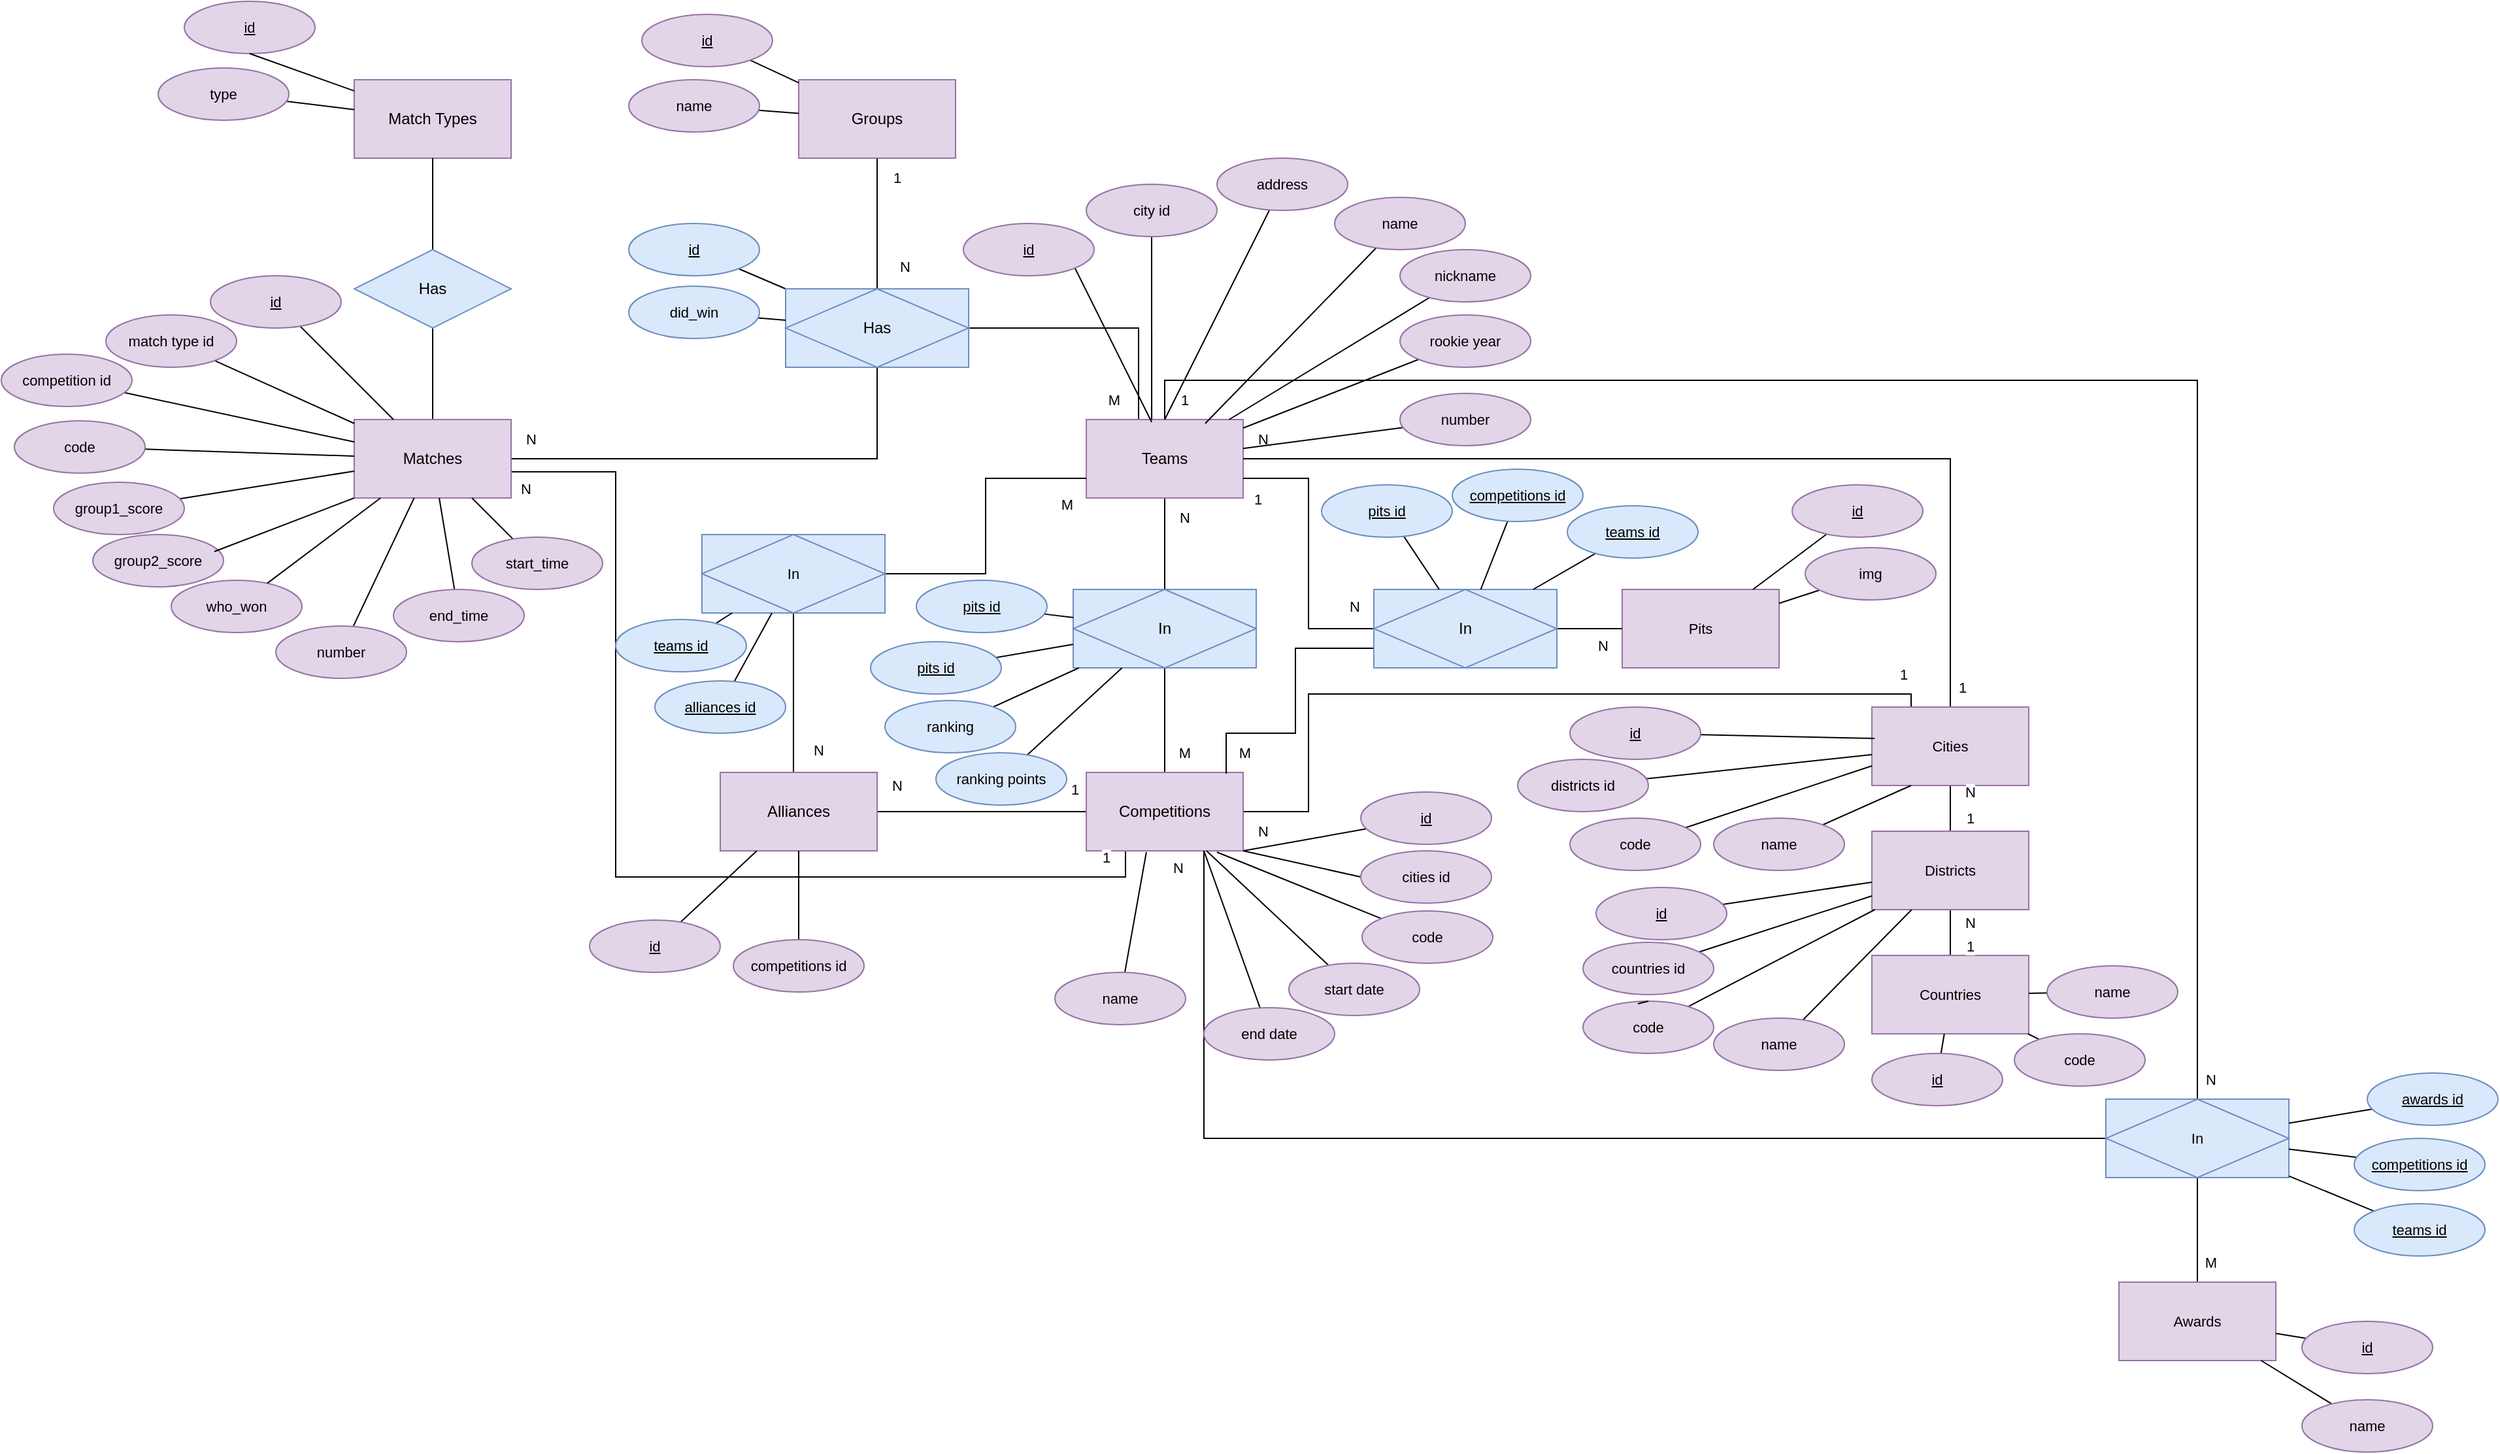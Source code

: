 <mxfile version="24.0.5" type="github">
  <diagram id="R2lEEEUBdFMjLlhIrx00" name="Page-1">
    <mxGraphModel dx="2284" dy="1895" grid="1" gridSize="10" guides="1" tooltips="1" connect="1" arrows="1" fold="1" page="1" pageScale="1" pageWidth="850" pageHeight="1100" math="0" shadow="0" extFonts="Permanent Marker^https://fonts.googleapis.com/css?family=Permanent+Marker">
      <root>
        <mxCell id="0" />
        <mxCell id="1" parent="0" />
        <mxCell id="Hs6Z9RxVhv4b60qR8Emr-23" value="" style="edgeStyle=orthogonalEdgeStyle;rounded=0;orthogonalLoop=1;jettySize=auto;html=1;endArrow=none;endFill=0;" parent="1" source="Hs6Z9RxVhv4b60qR8Emr-10" target="Hs6Z9RxVhv4b60qR8Emr-22" edge="1">
          <mxGeometry relative="1" as="geometry" />
        </mxCell>
        <mxCell id="Hs6Z9RxVhv4b60qR8Emr-31" value="" style="edgeStyle=orthogonalEdgeStyle;rounded=0;orthogonalLoop=1;jettySize=auto;html=1;strokeColor=default;align=center;verticalAlign=middle;fontFamily=Helvetica;fontSize=11;fontColor=default;labelBackgroundColor=default;endArrow=none;endFill=0;" parent="1" source="Hs6Z9RxVhv4b60qR8Emr-10" target="Hs6Z9RxVhv4b60qR8Emr-26" edge="1">
          <mxGeometry relative="1" as="geometry" />
        </mxCell>
        <mxCell id="Hs6Z9RxVhv4b60qR8Emr-90" value="" style="edgeStyle=orthogonalEdgeStyle;rounded=0;orthogonalLoop=1;jettySize=auto;html=1;strokeColor=default;align=center;verticalAlign=middle;fontFamily=Helvetica;fontSize=11;fontColor=default;labelBackgroundColor=default;endArrow=none;endFill=0;entryX=0.25;entryY=1;entryDx=0;entryDy=0;" parent="1" source="Hs6Z9RxVhv4b60qR8Emr-10" target="Hs6Z9RxVhv4b60qR8Emr-61" edge="1">
          <mxGeometry relative="1" as="geometry">
            <mxPoint x="180" y="230" as="targetPoint" />
            <Array as="points">
              <mxPoint x="180" y="130" />
              <mxPoint x="180" y="440" />
              <mxPoint x="570" y="440" />
            </Array>
          </mxGeometry>
        </mxCell>
        <mxCell id="Hs6Z9RxVhv4b60qR8Emr-10" value="&lt;div&gt;Matches&lt;/div&gt;" style="whiteSpace=wrap;html=1;fillColor=#e1d5e7;strokeColor=#9673a6;labelBackgroundColor=none;" parent="1" vertex="1">
          <mxGeometry x="-20" y="90" width="120" height="60" as="geometry" />
        </mxCell>
        <mxCell id="Hs6Z9RxVhv4b60qR8Emr-20" value="&lt;div&gt;Match Types&lt;/div&gt;" style="whiteSpace=wrap;html=1;fillColor=#e1d5e7;strokeColor=#9673a6;" parent="1" vertex="1">
          <mxGeometry x="-20" y="-170" width="120" height="60" as="geometry" />
        </mxCell>
        <mxCell id="Hs6Z9RxVhv4b60qR8Emr-25" value="" style="edgeStyle=orthogonalEdgeStyle;rounded=0;orthogonalLoop=1;jettySize=auto;html=1;endArrow=none;endFill=0;" parent="1" source="Hs6Z9RxVhv4b60qR8Emr-22" target="Hs6Z9RxVhv4b60qR8Emr-24" edge="1">
          <mxGeometry relative="1" as="geometry">
            <Array as="points">
              <mxPoint x="580" y="20" />
            </Array>
          </mxGeometry>
        </mxCell>
        <mxCell id="Hs6Z9RxVhv4b60qR8Emr-34" value="" style="edgeStyle=orthogonalEdgeStyle;rounded=0;orthogonalLoop=1;jettySize=auto;html=1;strokeColor=default;align=center;verticalAlign=middle;fontFamily=Helvetica;fontSize=11;fontColor=default;labelBackgroundColor=default;endArrow=none;endFill=0;" parent="1" source="Hs6Z9RxVhv4b60qR8Emr-22" target="Hs6Z9RxVhv4b60qR8Emr-33" edge="1">
          <mxGeometry relative="1" as="geometry" />
        </mxCell>
        <mxCell id="pNn8hwGSQoI09kQlvMrT-37" value="" style="edgeStyle=none;rounded=0;orthogonalLoop=1;jettySize=auto;html=1;strokeColor=default;align=center;verticalAlign=middle;fontFamily=Helvetica;fontSize=11;fontColor=default;labelBackgroundColor=default;endArrow=none;" parent="1" source="Hs6Z9RxVhv4b60qR8Emr-22" target="pNn8hwGSQoI09kQlvMrT-32" edge="1">
          <mxGeometry relative="1" as="geometry" />
        </mxCell>
        <mxCell id="Hs6Z9RxVhv4b60qR8Emr-22" value="Has" style="shape=associativeEntity;whiteSpace=wrap;html=1;align=center;fillColor=#dae8fc;strokeColor=#6c8ebf;labelBackgroundColor=none;" parent="1" vertex="1">
          <mxGeometry x="310" y="-10" width="140" height="60" as="geometry" />
        </mxCell>
        <mxCell id="Hs6Z9RxVhv4b60qR8Emr-60" value="" style="edgeStyle=orthogonalEdgeStyle;rounded=0;orthogonalLoop=1;jettySize=auto;html=1;strokeColor=default;align=center;verticalAlign=middle;fontFamily=Helvetica;fontSize=11;fontColor=default;labelBackgroundColor=default;endArrow=none;endFill=0;" parent="1" source="Hs6Z9RxVhv4b60qR8Emr-24" target="Hs6Z9RxVhv4b60qR8Emr-59" edge="1">
          <mxGeometry relative="1" as="geometry" />
        </mxCell>
        <mxCell id="Hs6Z9RxVhv4b60qR8Emr-125" value="" style="edgeStyle=orthogonalEdgeStyle;rounded=0;orthogonalLoop=1;jettySize=auto;html=1;strokeColor=default;align=center;verticalAlign=middle;fontFamily=Helvetica;fontSize=11;fontColor=default;labelBackgroundColor=default;endArrow=none;endFill=0;entryX=0.5;entryY=0;entryDx=0;entryDy=0;" parent="1" source="Hs6Z9RxVhv4b60qR8Emr-24" target="Hs6Z9RxVhv4b60qR8Emr-117" edge="1">
          <mxGeometry relative="1" as="geometry">
            <mxPoint x="1130" y="220" as="targetPoint" />
            <Array as="points">
              <mxPoint x="600" y="60" />
              <mxPoint x="1390" y="60" />
            </Array>
          </mxGeometry>
        </mxCell>
        <mxCell id="Hs6Z9RxVhv4b60qR8Emr-24" value="&lt;div&gt;Teams&lt;/div&gt;" style="whiteSpace=wrap;html=1;fillColor=#e1d5e7;strokeColor=#9673a6;labelBackgroundColor=none;" parent="1" vertex="1">
          <mxGeometry x="540" y="90" width="120" height="60" as="geometry" />
        </mxCell>
        <mxCell id="Hs6Z9RxVhv4b60qR8Emr-32" value="" style="edgeStyle=orthogonalEdgeStyle;rounded=0;orthogonalLoop=1;jettySize=auto;html=1;strokeColor=default;align=center;verticalAlign=middle;fontFamily=Helvetica;fontSize=11;fontColor=default;labelBackgroundColor=default;endArrow=none;endFill=0;" parent="1" source="Hs6Z9RxVhv4b60qR8Emr-26" target="Hs6Z9RxVhv4b60qR8Emr-20" edge="1">
          <mxGeometry relative="1" as="geometry" />
        </mxCell>
        <mxCell id="Hs6Z9RxVhv4b60qR8Emr-26" value="Has" style="shape=rhombus;perimeter=rhombusPerimeter;whiteSpace=wrap;html=1;align=center;fillColor=#dae8fc;strokeColor=#6c8ebf;labelBackgroundColor=none;" parent="1" vertex="1">
          <mxGeometry x="-20" y="-40" width="120" height="60" as="geometry" />
        </mxCell>
        <mxCell id="Hs6Z9RxVhv4b60qR8Emr-33" value="Groups" style="whiteSpace=wrap;html=1;fillColor=#e1d5e7;strokeColor=#9673a6;labelBackgroundColor=none;" parent="1" vertex="1">
          <mxGeometry x="320" y="-170" width="120" height="60" as="geometry" />
        </mxCell>
        <mxCell id="Hs6Z9RxVhv4b60qR8Emr-39" value="" style="edgeStyle=orthogonalEdgeStyle;rounded=0;orthogonalLoop=1;jettySize=auto;html=1;strokeColor=default;align=center;verticalAlign=middle;fontFamily=Helvetica;fontSize=11;fontColor=default;labelBackgroundColor=default;endArrow=none;endFill=0;" parent="1" source="Hs6Z9RxVhv4b60qR8Emr-35" target="Hs6Z9RxVhv4b60qR8Emr-24" edge="1">
          <mxGeometry relative="1" as="geometry">
            <Array as="points">
              <mxPoint x="1201" y="120" />
            </Array>
          </mxGeometry>
        </mxCell>
        <mxCell id="Hs6Z9RxVhv4b60qR8Emr-40" value="" style="edgeStyle=orthogonalEdgeStyle;rounded=0;orthogonalLoop=1;jettySize=auto;html=1;strokeColor=default;align=center;verticalAlign=middle;fontFamily=Helvetica;fontSize=11;fontColor=default;labelBackgroundColor=default;endArrow=none;endFill=0;" parent="1" source="Hs6Z9RxVhv4b60qR8Emr-35" target="Hs6Z9RxVhv4b60qR8Emr-36" edge="1">
          <mxGeometry relative="1" as="geometry" />
        </mxCell>
        <mxCell id="Hs6Z9RxVhv4b60qR8Emr-66" value="" style="edgeStyle=orthogonalEdgeStyle;rounded=0;orthogonalLoop=1;jettySize=auto;html=1;strokeColor=default;align=center;verticalAlign=middle;fontFamily=Helvetica;fontSize=11;fontColor=default;labelBackgroundColor=default;endArrow=none;endFill=0;entryX=1;entryY=0.5;entryDx=0;entryDy=0;exitX=0.25;exitY=0;exitDx=0;exitDy=0;" parent="1" source="Hs6Z9RxVhv4b60qR8Emr-35" target="Hs6Z9RxVhv4b60qR8Emr-61" edge="1">
          <mxGeometry relative="1" as="geometry">
            <mxPoint x="850" y="230" as="targetPoint" />
            <Array as="points">
              <mxPoint x="1171" y="300" />
              <mxPoint x="710" y="300" />
              <mxPoint x="710" y="390" />
            </Array>
          </mxGeometry>
        </mxCell>
        <mxCell id="Hs6Z9RxVhv4b60qR8Emr-35" value="Cities" style="whiteSpace=wrap;html=1;fontFamily=Helvetica;fontSize=11;labelBackgroundColor=none;fillColor=#e1d5e7;strokeColor=#9673a6;" parent="1" vertex="1">
          <mxGeometry x="1141" y="310" width="120" height="60" as="geometry" />
        </mxCell>
        <mxCell id="Hs6Z9RxVhv4b60qR8Emr-41" value="" style="edgeStyle=orthogonalEdgeStyle;rounded=0;orthogonalLoop=1;jettySize=auto;html=1;strokeColor=default;align=center;verticalAlign=middle;fontFamily=Helvetica;fontSize=11;fontColor=default;labelBackgroundColor=default;endArrow=none;endFill=0;" parent="1" source="Hs6Z9RxVhv4b60qR8Emr-36" target="Hs6Z9RxVhv4b60qR8Emr-37" edge="1">
          <mxGeometry relative="1" as="geometry" />
        </mxCell>
        <mxCell id="Hs6Z9RxVhv4b60qR8Emr-36" value="Districts" style="whiteSpace=wrap;html=1;fontFamily=Helvetica;fontSize=11;labelBackgroundColor=none;fillColor=#e1d5e7;strokeColor=#9673a6;" parent="1" vertex="1">
          <mxGeometry x="1141" y="405" width="120" height="60" as="geometry" />
        </mxCell>
        <mxCell id="Hs6Z9RxVhv4b60qR8Emr-37" value="Countries" style="whiteSpace=wrap;html=1;fontFamily=Helvetica;fontSize=11;labelBackgroundColor=none;fillColor=#e1d5e7;strokeColor=#9673a6;" parent="1" vertex="1">
          <mxGeometry x="1141" y="500" width="120" height="60" as="geometry" />
        </mxCell>
        <mxCell id="Hs6Z9RxVhv4b60qR8Emr-42" value="&lt;div&gt;1&lt;/div&gt;" style="text;html=1;align=center;verticalAlign=middle;resizable=0;points=[];autosize=1;strokeColor=none;fillColor=none;fontFamily=Helvetica;fontSize=11;fontColor=default;labelBackgroundColor=default;" parent="1" vertex="1">
          <mxGeometry x="1201" y="478" width="30" height="30" as="geometry" />
        </mxCell>
        <mxCell id="Hs6Z9RxVhv4b60qR8Emr-43" value="N" style="text;html=1;align=center;verticalAlign=middle;resizable=0;points=[];autosize=1;strokeColor=none;fillColor=none;fontFamily=Helvetica;fontSize=11;fontColor=default;labelBackgroundColor=default;" parent="1" vertex="1">
          <mxGeometry x="1201" y="460" width="30" height="30" as="geometry" />
        </mxCell>
        <mxCell id="Hs6Z9RxVhv4b60qR8Emr-44" value="1" style="text;html=1;align=center;verticalAlign=middle;resizable=0;points=[];autosize=1;strokeColor=none;fillColor=none;fontFamily=Helvetica;fontSize=11;fontColor=default;labelBackgroundColor=default;" parent="1" vertex="1">
          <mxGeometry x="1201" y="380" width="30" height="30" as="geometry" />
        </mxCell>
        <mxCell id="Hs6Z9RxVhv4b60qR8Emr-45" value="N" style="text;html=1;align=center;verticalAlign=middle;resizable=0;points=[];autosize=1;strokeColor=none;fillColor=none;fontFamily=Helvetica;fontSize=11;fontColor=default;labelBackgroundColor=default;" parent="1" vertex="1">
          <mxGeometry x="1201" y="360" width="30" height="30" as="geometry" />
        </mxCell>
        <mxCell id="Hs6Z9RxVhv4b60qR8Emr-46" value="1" style="text;html=1;align=center;verticalAlign=middle;resizable=0;points=[];autosize=1;strokeColor=none;fillColor=none;fontFamily=Helvetica;fontSize=11;fontColor=default;labelBackgroundColor=default;" parent="1" vertex="1">
          <mxGeometry x="1195" y="280" width="30" height="30" as="geometry" />
        </mxCell>
        <mxCell id="Hs6Z9RxVhv4b60qR8Emr-47" value="N" style="text;html=1;align=center;verticalAlign=middle;resizable=0;points=[];autosize=1;strokeColor=none;fillColor=none;fontFamily=Helvetica;fontSize=11;fontColor=default;labelBackgroundColor=default;" parent="1" vertex="1">
          <mxGeometry x="660" y="90" width="30" height="30" as="geometry" />
        </mxCell>
        <mxCell id="Hs6Z9RxVhv4b60qR8Emr-55" value="M" style="text;html=1;align=center;verticalAlign=middle;resizable=0;points=[];autosize=1;strokeColor=none;fillColor=none;fontFamily=Helvetica;fontSize=11;fontColor=default;labelBackgroundColor=default;" parent="1" vertex="1">
          <mxGeometry x="546" y="60" width="30" height="30" as="geometry" />
        </mxCell>
        <mxCell id="Hs6Z9RxVhv4b60qR8Emr-56" value="N" style="text;html=1;align=center;verticalAlign=middle;resizable=0;points=[];autosize=1;strokeColor=none;fillColor=none;fontFamily=Helvetica;fontSize=11;fontColor=default;labelBackgroundColor=default;" parent="1" vertex="1">
          <mxGeometry x="100" y="90" width="30" height="30" as="geometry" />
        </mxCell>
        <mxCell id="Hs6Z9RxVhv4b60qR8Emr-57" value="1" style="text;html=1;align=center;verticalAlign=middle;resizable=0;points=[];autosize=1;strokeColor=none;fillColor=none;fontFamily=Helvetica;fontSize=11;fontColor=default;labelBackgroundColor=default;" parent="1" vertex="1">
          <mxGeometry x="380" y="-110" width="30" height="30" as="geometry" />
        </mxCell>
        <mxCell id="Hs6Z9RxVhv4b60qR8Emr-62" value="" style="edgeStyle=orthogonalEdgeStyle;rounded=0;orthogonalLoop=1;jettySize=auto;html=1;strokeColor=default;align=center;verticalAlign=middle;fontFamily=Helvetica;fontSize=11;fontColor=default;labelBackgroundColor=default;endArrow=none;endFill=0;" parent="1" source="Hs6Z9RxVhv4b60qR8Emr-59" target="Hs6Z9RxVhv4b60qR8Emr-61" edge="1">
          <mxGeometry relative="1" as="geometry" />
        </mxCell>
        <mxCell id="Hs6Z9RxVhv4b60qR8Emr-59" value="In" style="shape=associativeEntity;whiteSpace=wrap;html=1;align=center;fillColor=#dae8fc;strokeColor=#6c8ebf;labelBackgroundColor=none;" parent="1" vertex="1">
          <mxGeometry x="530" y="220" width="140" height="60" as="geometry" />
        </mxCell>
        <mxCell id="Hs6Z9RxVhv4b60qR8Emr-73" value="" style="edgeStyle=orthogonalEdgeStyle;rounded=0;orthogonalLoop=1;jettySize=auto;html=1;strokeColor=default;align=center;verticalAlign=middle;fontFamily=Helvetica;fontSize=11;fontColor=default;labelBackgroundColor=default;endArrow=none;endFill=0;" parent="1" source="Hs6Z9RxVhv4b60qR8Emr-61" target="Hs6Z9RxVhv4b60qR8Emr-72" edge="1">
          <mxGeometry relative="1" as="geometry" />
        </mxCell>
        <mxCell id="Hs6Z9RxVhv4b60qR8Emr-119" value="" style="edgeStyle=orthogonalEdgeStyle;rounded=0;orthogonalLoop=1;jettySize=auto;html=1;strokeColor=default;align=center;verticalAlign=middle;fontFamily=Helvetica;fontSize=11;fontColor=default;labelBackgroundColor=default;endArrow=none;endFill=0;" parent="1" source="Hs6Z9RxVhv4b60qR8Emr-61" target="Hs6Z9RxVhv4b60qR8Emr-117" edge="1">
          <mxGeometry relative="1" as="geometry">
            <Array as="points">
              <mxPoint x="630" y="640" />
            </Array>
          </mxGeometry>
        </mxCell>
        <mxCell id="Hs6Z9RxVhv4b60qR8Emr-61" value="Competitions" style="whiteSpace=wrap;html=1;fillColor=#e1d5e7;strokeColor=#9673a6;labelBackgroundColor=none;" parent="1" vertex="1">
          <mxGeometry x="540" y="360" width="120" height="60" as="geometry" />
        </mxCell>
        <mxCell id="Hs6Z9RxVhv4b60qR8Emr-63" value="N" style="text;html=1;align=center;verticalAlign=middle;resizable=0;points=[];autosize=1;strokeColor=none;fillColor=none;fontFamily=Helvetica;fontSize=11;fontColor=default;labelBackgroundColor=default;" parent="1" vertex="1">
          <mxGeometry x="600" y="150" width="30" height="30" as="geometry" />
        </mxCell>
        <mxCell id="Hs6Z9RxVhv4b60qR8Emr-64" value="M" style="text;html=1;align=center;verticalAlign=middle;resizable=0;points=[];autosize=1;strokeColor=none;fillColor=none;fontFamily=Helvetica;fontSize=11;fontColor=default;labelBackgroundColor=default;" parent="1" vertex="1">
          <mxGeometry x="600" y="330" width="30" height="30" as="geometry" />
        </mxCell>
        <mxCell id="Hs6Z9RxVhv4b60qR8Emr-69" value="N" style="text;html=1;align=center;verticalAlign=middle;resizable=0;points=[];autosize=1;strokeColor=none;fillColor=none;fontFamily=Helvetica;fontSize=11;fontColor=default;labelBackgroundColor=default;" parent="1" vertex="1">
          <mxGeometry x="660" y="390" width="30" height="30" as="geometry" />
        </mxCell>
        <mxCell id="Hs6Z9RxVhv4b60qR8Emr-70" value="1" style="text;html=1;align=center;verticalAlign=middle;resizable=0;points=[];autosize=1;strokeColor=none;fillColor=none;fontFamily=Helvetica;fontSize=11;fontColor=default;labelBackgroundColor=default;" parent="1" vertex="1">
          <mxGeometry x="1150" y="270" width="30" height="30" as="geometry" />
        </mxCell>
        <mxCell id="Hs6Z9RxVhv4b60qR8Emr-75" value="" style="edgeStyle=orthogonalEdgeStyle;rounded=0;orthogonalLoop=1;jettySize=auto;html=1;strokeColor=default;align=center;verticalAlign=middle;fontFamily=Helvetica;fontSize=11;fontColor=default;labelBackgroundColor=default;endArrow=none;endFill=0;exitX=0.5;exitY=0;exitDx=0;exitDy=0;entryX=0.5;entryY=1;entryDx=0;entryDy=0;" parent="1" source="Hs6Z9RxVhv4b60qR8Emr-72" target="Hs6Z9RxVhv4b60qR8Emr-79" edge="1">
          <mxGeometry relative="1" as="geometry">
            <mxPoint x="320" y="280" as="targetPoint" />
            <Array as="points">
              <mxPoint x="316" y="360" />
            </Array>
          </mxGeometry>
        </mxCell>
        <mxCell id="Hs6Z9RxVhv4b60qR8Emr-72" value="Alliances" style="whiteSpace=wrap;html=1;fillColor=#e1d5e7;strokeColor=#9673a6;labelBackgroundColor=none;" parent="1" vertex="1">
          <mxGeometry x="260" y="360" width="120" height="60" as="geometry" />
        </mxCell>
        <mxCell id="Hs6Z9RxVhv4b60qR8Emr-78" value="" style="edgeStyle=orthogonalEdgeStyle;rounded=0;orthogonalLoop=1;jettySize=auto;html=1;strokeColor=default;align=center;verticalAlign=middle;fontFamily=Helvetica;fontSize=11;fontColor=default;labelBackgroundColor=default;endArrow=none;endFill=0;entryX=0;entryY=0.75;entryDx=0;entryDy=0;exitX=1;exitY=0.5;exitDx=0;exitDy=0;" parent="1" source="Hs6Z9RxVhv4b60qR8Emr-79" target="Hs6Z9RxVhv4b60qR8Emr-24" edge="1">
          <mxGeometry relative="1" as="geometry">
            <mxPoint x="460" y="250" as="sourcePoint" />
            <mxPoint x="260" y="250" as="targetPoint" />
          </mxGeometry>
        </mxCell>
        <mxCell id="Hs6Z9RxVhv4b60qR8Emr-79" value="In" style="shape=associativeEntity;whiteSpace=wrap;html=1;align=center;fontFamily=Helvetica;fontSize=11;labelBackgroundColor=none;fillColor=#dae8fc;strokeColor=#6c8ebf;" parent="1" vertex="1">
          <mxGeometry x="246" y="178" width="140" height="60" as="geometry" />
        </mxCell>
        <mxCell id="Hs6Z9RxVhv4b60qR8Emr-80" value="1" style="text;html=1;align=center;verticalAlign=middle;resizable=0;points=[];autosize=1;strokeColor=none;fillColor=none;fontFamily=Helvetica;fontSize=11;fontColor=default;labelBackgroundColor=default;" parent="1" vertex="1">
          <mxGeometry x="516" y="358" width="30" height="30" as="geometry" />
        </mxCell>
        <mxCell id="Hs6Z9RxVhv4b60qR8Emr-81" value="N" style="text;html=1;align=center;verticalAlign=middle;resizable=0;points=[];autosize=1;strokeColor=none;fillColor=none;fontFamily=Helvetica;fontSize=11;fontColor=default;labelBackgroundColor=default;" parent="1" vertex="1">
          <mxGeometry x="380" y="355" width="30" height="30" as="geometry" />
        </mxCell>
        <mxCell id="Hs6Z9RxVhv4b60qR8Emr-84" value="N" style="text;html=1;align=center;verticalAlign=middle;resizable=0;points=[];autosize=1;strokeColor=none;fillColor=none;fontFamily=Helvetica;fontSize=11;fontColor=default;labelBackgroundColor=default;" parent="1" vertex="1">
          <mxGeometry x="320" y="328" width="30" height="30" as="geometry" />
        </mxCell>
        <mxCell id="Hs6Z9RxVhv4b60qR8Emr-88" value="M" style="text;html=1;align=center;verticalAlign=middle;resizable=0;points=[];autosize=1;strokeColor=none;fillColor=none;fontFamily=Helvetica;fontSize=11;fontColor=default;labelBackgroundColor=default;" parent="1" vertex="1">
          <mxGeometry x="510" y="140" width="30" height="30" as="geometry" />
        </mxCell>
        <mxCell id="Hs6Z9RxVhv4b60qR8Emr-91" value="1" style="text;html=1;align=center;verticalAlign=middle;resizable=0;points=[];autosize=1;strokeColor=none;fillColor=none;fontFamily=Helvetica;fontSize=11;fontColor=default;labelBackgroundColor=default;" parent="1" vertex="1">
          <mxGeometry x="540" y="410" width="30" height="30" as="geometry" />
        </mxCell>
        <mxCell id="Hs6Z9RxVhv4b60qR8Emr-92" value="N" style="text;html=1;align=center;verticalAlign=middle;resizable=0;points=[];autosize=1;strokeColor=none;fillColor=none;fontFamily=Helvetica;fontSize=11;fontColor=default;labelBackgroundColor=default;" parent="1" vertex="1">
          <mxGeometry x="96" y="128" width="30" height="30" as="geometry" />
        </mxCell>
        <mxCell id="Hs6Z9RxVhv4b60qR8Emr-93" value="&lt;div&gt;Pits&lt;/div&gt;" style="whiteSpace=wrap;html=1;fontFamily=Helvetica;fontSize=11;labelBackgroundColor=none;fillColor=#e1d5e7;strokeColor=#9673a6;" parent="1" vertex="1">
          <mxGeometry x="950" y="220" width="120" height="60" as="geometry" />
        </mxCell>
        <mxCell id="Hs6Z9RxVhv4b60qR8Emr-97" value="" style="edgeStyle=orthogonalEdgeStyle;rounded=0;orthogonalLoop=1;jettySize=auto;html=1;strokeColor=default;align=center;verticalAlign=middle;fontFamily=Helvetica;fontSize=11;fontColor=default;labelBackgroundColor=default;endArrow=none;endFill=0;entryX=1;entryY=0.75;entryDx=0;entryDy=0;" parent="1" source="Hs6Z9RxVhv4b60qR8Emr-95" target="Hs6Z9RxVhv4b60qR8Emr-24" edge="1">
          <mxGeometry relative="1" as="geometry">
            <mxPoint x="780" y="140" as="targetPoint" />
          </mxGeometry>
        </mxCell>
        <mxCell id="Hs6Z9RxVhv4b60qR8Emr-98" value="" style="edgeStyle=orthogonalEdgeStyle;rounded=0;orthogonalLoop=1;jettySize=auto;html=1;strokeColor=default;align=center;verticalAlign=middle;fontFamily=Helvetica;fontSize=11;fontColor=default;labelBackgroundColor=default;endArrow=none;endFill=0;" parent="1" source="Hs6Z9RxVhv4b60qR8Emr-95" target="Hs6Z9RxVhv4b60qR8Emr-93" edge="1">
          <mxGeometry relative="1" as="geometry" />
        </mxCell>
        <mxCell id="Hs6Z9RxVhv4b60qR8Emr-100" value="" style="edgeStyle=orthogonalEdgeStyle;rounded=0;orthogonalLoop=1;jettySize=auto;html=1;strokeColor=default;align=center;verticalAlign=middle;fontFamily=Helvetica;fontSize=11;fontColor=default;labelBackgroundColor=default;endArrow=none;endFill=0;entryX=0.892;entryY=0.017;entryDx=0;entryDy=0;entryPerimeter=0;exitX=0;exitY=0.75;exitDx=0;exitDy=0;" parent="1" source="Hs6Z9RxVhv4b60qR8Emr-95" target="Hs6Z9RxVhv4b60qR8Emr-61" edge="1">
          <mxGeometry relative="1" as="geometry">
            <mxPoint x="780" y="360" as="targetPoint" />
            <Array as="points">
              <mxPoint x="700" y="265" />
              <mxPoint x="700" y="330" />
              <mxPoint x="647" y="330" />
            </Array>
            <mxPoint x="800" y="300" as="sourcePoint" />
          </mxGeometry>
        </mxCell>
        <mxCell id="Hs6Z9RxVhv4b60qR8Emr-95" value="In" style="shape=associativeEntity;whiteSpace=wrap;html=1;align=center;fillColor=#dae8fc;strokeColor=#6c8ebf;labelBackgroundColor=none;" parent="1" vertex="1">
          <mxGeometry x="760" y="220" width="140" height="60" as="geometry" />
        </mxCell>
        <mxCell id="Hs6Z9RxVhv4b60qR8Emr-103" value="N" style="text;html=1;align=center;verticalAlign=middle;resizable=0;points=[];autosize=1;strokeColor=none;fillColor=none;fontFamily=Helvetica;fontSize=11;fontColor=default;labelBackgroundColor=default;" parent="1" vertex="1">
          <mxGeometry x="920" y="248" width="30" height="30" as="geometry" />
        </mxCell>
        <mxCell id="Hs6Z9RxVhv4b60qR8Emr-107" value="N" style="text;html=1;align=center;verticalAlign=middle;resizable=0;points=[];autosize=1;strokeColor=none;fillColor=none;fontFamily=Helvetica;fontSize=11;fontColor=default;labelBackgroundColor=default;" parent="1" vertex="1">
          <mxGeometry x="730" y="218" width="30" height="30" as="geometry" />
        </mxCell>
        <mxCell id="Hs6Z9RxVhv4b60qR8Emr-108" value="1" style="text;html=1;align=center;verticalAlign=middle;resizable=0;points=[];autosize=1;strokeColor=none;fillColor=none;fontFamily=Helvetica;fontSize=11;fontColor=default;labelBackgroundColor=default;" parent="1" vertex="1">
          <mxGeometry x="656" y="136" width="30" height="30" as="geometry" />
        </mxCell>
        <mxCell id="Hs6Z9RxVhv4b60qR8Emr-112" value="M" style="text;html=1;align=center;verticalAlign=middle;resizable=0;points=[];autosize=1;strokeColor=none;fillColor=none;fontFamily=Helvetica;fontSize=11;fontColor=default;labelBackgroundColor=default;" parent="1" vertex="1">
          <mxGeometry x="646" y="330" width="30" height="30" as="geometry" />
        </mxCell>
        <mxCell id="Hs6Z9RxVhv4b60qR8Emr-121" value="" style="edgeStyle=orthogonalEdgeStyle;rounded=0;orthogonalLoop=1;jettySize=auto;html=1;strokeColor=default;align=center;verticalAlign=middle;fontFamily=Helvetica;fontSize=11;fontColor=default;labelBackgroundColor=default;endArrow=none;endFill=0;" parent="1" source="Hs6Z9RxVhv4b60qR8Emr-117" target="Hs6Z9RxVhv4b60qR8Emr-120" edge="1">
          <mxGeometry relative="1" as="geometry" />
        </mxCell>
        <mxCell id="Hs6Z9RxVhv4b60qR8Emr-117" value="In" style="shape=associativeEntity;whiteSpace=wrap;html=1;align=center;fontFamily=Helvetica;fontSize=11;labelBackgroundColor=none;fillColor=#dae8fc;strokeColor=#6c8ebf;" parent="1" vertex="1">
          <mxGeometry x="1320" y="610" width="140" height="60" as="geometry" />
        </mxCell>
        <mxCell id="Hs6Z9RxVhv4b60qR8Emr-120" value="Awards" style="whiteSpace=wrap;html=1;fontSize=11;labelBackgroundColor=none;fillColor=#e1d5e7;strokeColor=#9673a6;" parent="1" vertex="1">
          <mxGeometry x="1330" y="750" width="120" height="60" as="geometry" />
        </mxCell>
        <mxCell id="Hs6Z9RxVhv4b60qR8Emr-122" value="M" style="text;html=1;align=center;verticalAlign=middle;resizable=0;points=[];autosize=1;strokeColor=none;fillColor=none;fontFamily=Helvetica;fontSize=11;fontColor=default;labelBackgroundColor=default;" parent="1" vertex="1">
          <mxGeometry x="1385" y="720" width="30" height="30" as="geometry" />
        </mxCell>
        <mxCell id="Hs6Z9RxVhv4b60qR8Emr-123" value="N" style="text;html=1;align=center;verticalAlign=middle;resizable=0;points=[];autosize=1;strokeColor=none;fillColor=none;fontFamily=Helvetica;fontSize=11;fontColor=default;labelBackgroundColor=default;" parent="1" vertex="1">
          <mxGeometry x="595" y="418" width="30" height="30" as="geometry" />
        </mxCell>
        <mxCell id="Hs6Z9RxVhv4b60qR8Emr-126" value="1" style="text;html=1;align=center;verticalAlign=middle;resizable=0;points=[];autosize=1;strokeColor=none;fillColor=none;fontFamily=Helvetica;fontSize=11;fontColor=default;labelBackgroundColor=default;" parent="1" vertex="1">
          <mxGeometry x="600" y="60" width="30" height="30" as="geometry" />
        </mxCell>
        <mxCell id="Hs6Z9RxVhv4b60qR8Emr-127" value="N" style="text;html=1;align=center;verticalAlign=middle;resizable=0;points=[];autosize=1;strokeColor=none;fillColor=none;fontFamily=Helvetica;fontSize=11;fontColor=default;labelBackgroundColor=default;" parent="1" vertex="1">
          <mxGeometry x="1385" y="580" width="30" height="30" as="geometry" />
        </mxCell>
        <mxCell id="Hs6Z9RxVhv4b60qR8Emr-129" value="&lt;u&gt;id&lt;/u&gt;" style="ellipse;whiteSpace=wrap;html=1;align=center;fontFamily=Helvetica;fontSize=11;labelBackgroundColor=none;fillColor=#e1d5e7;strokeColor=#9673a6;" parent="1" vertex="1">
          <mxGeometry x="-150" y="-230" width="100" height="40" as="geometry" />
        </mxCell>
        <mxCell id="Hs6Z9RxVhv4b60qR8Emr-133" value="" style="endArrow=none;html=1;rounded=0;strokeColor=default;align=center;verticalAlign=middle;fontFamily=Helvetica;fontSize=11;fontColor=default;labelBackgroundColor=default;entryX=0.5;entryY=1;entryDx=0;entryDy=0;" parent="1" source="Hs6Z9RxVhv4b60qR8Emr-20" target="Hs6Z9RxVhv4b60qR8Emr-129" edge="1">
          <mxGeometry width="50" height="50" relative="1" as="geometry">
            <mxPoint x="280" y="20" as="sourcePoint" />
            <mxPoint x="330" y="-30" as="targetPoint" />
          </mxGeometry>
        </mxCell>
        <mxCell id="pNn8hwGSQoI09kQlvMrT-3" value="" style="edgeStyle=none;rounded=0;orthogonalLoop=1;jettySize=auto;html=1;strokeColor=default;align=center;verticalAlign=middle;fontFamily=Helvetica;fontSize=11;fontColor=default;labelBackgroundColor=default;endArrow=none;" parent="1" source="pNn8hwGSQoI09kQlvMrT-2" target="Hs6Z9RxVhv4b60qR8Emr-20" edge="1">
          <mxGeometry relative="1" as="geometry" />
        </mxCell>
        <mxCell id="pNn8hwGSQoI09kQlvMrT-2" value="type" style="ellipse;whiteSpace=wrap;html=1;align=center;fontFamily=Helvetica;fontSize=11;labelBackgroundColor=none;fillColor=#e1d5e7;strokeColor=#9673a6;" parent="1" vertex="1">
          <mxGeometry x="-170" y="-179" width="100" height="40" as="geometry" />
        </mxCell>
        <mxCell id="pNn8hwGSQoI09kQlvMrT-5" value="" style="edgeStyle=none;rounded=0;orthogonalLoop=1;jettySize=auto;html=1;strokeColor=default;align=center;verticalAlign=middle;fontFamily=Helvetica;fontSize=11;fontColor=default;labelBackgroundColor=default;endArrow=none;" parent="1" source="pNn8hwGSQoI09kQlvMrT-4" target="Hs6Z9RxVhv4b60qR8Emr-10" edge="1">
          <mxGeometry relative="1" as="geometry" />
        </mxCell>
        <mxCell id="pNn8hwGSQoI09kQlvMrT-4" value="&lt;u&gt;id&lt;/u&gt;" style="ellipse;whiteSpace=wrap;html=1;align=center;fontFamily=Helvetica;fontSize=11;labelBackgroundColor=none;fillColor=#e1d5e7;strokeColor=#9673a6;" parent="1" vertex="1">
          <mxGeometry x="-130" y="-20" width="100" height="40" as="geometry" />
        </mxCell>
        <mxCell id="pNn8hwGSQoI09kQlvMrT-14" value="" style="edgeStyle=none;rounded=0;orthogonalLoop=1;jettySize=auto;html=1;strokeColor=default;align=center;verticalAlign=middle;fontFamily=Helvetica;fontSize=11;fontColor=default;labelBackgroundColor=default;endArrow=none;" parent="1" source="pNn8hwGSQoI09kQlvMrT-6" target="Hs6Z9RxVhv4b60qR8Emr-10" edge="1">
          <mxGeometry relative="1" as="geometry" />
        </mxCell>
        <mxCell id="pNn8hwGSQoI09kQlvMrT-6" value="&lt;div&gt;code&lt;/div&gt;" style="ellipse;whiteSpace=wrap;html=1;align=center;fontFamily=Helvetica;fontSize=11;labelBackgroundColor=none;fillColor=#e1d5e7;strokeColor=#9673a6;" parent="1" vertex="1">
          <mxGeometry x="-280" y="91" width="100" height="40" as="geometry" />
        </mxCell>
        <mxCell id="pNn8hwGSQoI09kQlvMrT-15" value="" style="edgeStyle=none;rounded=0;orthogonalLoop=1;jettySize=auto;html=1;strokeColor=default;align=center;verticalAlign=middle;fontFamily=Helvetica;fontSize=11;fontColor=default;labelBackgroundColor=default;endArrow=none;" parent="1" source="pNn8hwGSQoI09kQlvMrT-7" target="Hs6Z9RxVhv4b60qR8Emr-10" edge="1">
          <mxGeometry relative="1" as="geometry" />
        </mxCell>
        <mxCell id="pNn8hwGSQoI09kQlvMrT-7" value="group1_score" style="ellipse;whiteSpace=wrap;html=1;align=center;fontFamily=Helvetica;fontSize=11;labelBackgroundColor=none;fillColor=#e1d5e7;strokeColor=#9673a6;" parent="1" vertex="1">
          <mxGeometry x="-250" y="138" width="100" height="40" as="geometry" />
        </mxCell>
        <mxCell id="pNn8hwGSQoI09kQlvMrT-8" value="&lt;div&gt;group2_score&lt;/div&gt;" style="ellipse;whiteSpace=wrap;html=1;align=center;fontFamily=Helvetica;fontSize=11;labelBackgroundColor=none;fillColor=#e1d5e7;strokeColor=#9673a6;" parent="1" vertex="1">
          <mxGeometry x="-220" y="178" width="100" height="40" as="geometry" />
        </mxCell>
        <mxCell id="pNn8hwGSQoI09kQlvMrT-9" value="who_won" style="ellipse;whiteSpace=wrap;html=1;align=center;fontFamily=Helvetica;fontSize=11;labelBackgroundColor=none;fillColor=#e1d5e7;strokeColor=#9673a6;" parent="1" vertex="1">
          <mxGeometry x="-160" y="213" width="100" height="40" as="geometry" />
        </mxCell>
        <mxCell id="pNn8hwGSQoI09kQlvMrT-21" value="" style="edgeStyle=none;rounded=0;orthogonalLoop=1;jettySize=auto;html=1;strokeColor=default;align=center;verticalAlign=middle;fontFamily=Helvetica;fontSize=11;fontColor=default;labelBackgroundColor=default;endArrow=none;" parent="1" source="pNn8hwGSQoI09kQlvMrT-10" target="Hs6Z9RxVhv4b60qR8Emr-10" edge="1">
          <mxGeometry relative="1" as="geometry" />
        </mxCell>
        <mxCell id="pNn8hwGSQoI09kQlvMrT-10" value="number" style="ellipse;whiteSpace=wrap;html=1;align=center;fontFamily=Helvetica;fontSize=11;labelBackgroundColor=none;fillColor=#e1d5e7;strokeColor=#9673a6;" parent="1" vertex="1">
          <mxGeometry x="-80" y="248" width="100" height="40" as="geometry" />
        </mxCell>
        <mxCell id="pNn8hwGSQoI09kQlvMrT-22" value="" style="edgeStyle=none;rounded=0;orthogonalLoop=1;jettySize=auto;html=1;strokeColor=default;align=center;verticalAlign=middle;fontFamily=Helvetica;fontSize=11;fontColor=default;labelBackgroundColor=default;endArrow=none;" parent="1" source="pNn8hwGSQoI09kQlvMrT-11" target="Hs6Z9RxVhv4b60qR8Emr-10" edge="1">
          <mxGeometry relative="1" as="geometry" />
        </mxCell>
        <mxCell id="pNn8hwGSQoI09kQlvMrT-11" value="start_time" style="ellipse;whiteSpace=wrap;html=1;align=center;fontFamily=Helvetica;fontSize=11;labelBackgroundColor=none;fillColor=#e1d5e7;strokeColor=#9673a6;" parent="1" vertex="1">
          <mxGeometry x="70" y="180" width="100" height="40" as="geometry" />
        </mxCell>
        <mxCell id="pNn8hwGSQoI09kQlvMrT-23" value="" style="edgeStyle=none;rounded=0;orthogonalLoop=1;jettySize=auto;html=1;strokeColor=default;align=center;verticalAlign=middle;fontFamily=Helvetica;fontSize=11;fontColor=default;labelBackgroundColor=default;endArrow=none;" parent="1" source="pNn8hwGSQoI09kQlvMrT-12" target="Hs6Z9RxVhv4b60qR8Emr-10" edge="1">
          <mxGeometry relative="1" as="geometry" />
        </mxCell>
        <mxCell id="pNn8hwGSQoI09kQlvMrT-12" value="end_time" style="ellipse;whiteSpace=wrap;html=1;align=center;fontFamily=Helvetica;fontSize=11;labelBackgroundColor=none;fillColor=#e1d5e7;strokeColor=#9673a6;" parent="1" vertex="1">
          <mxGeometry x="10" y="220" width="100" height="40" as="geometry" />
        </mxCell>
        <mxCell id="pNn8hwGSQoI09kQlvMrT-19" value="" style="edgeStyle=none;rounded=0;orthogonalLoop=1;jettySize=auto;html=1;strokeColor=default;align=center;verticalAlign=middle;fontFamily=Helvetica;fontSize=11;fontColor=default;labelBackgroundColor=default;endArrow=none;exitX=0.93;exitY=0.325;exitDx=0;exitDy=0;exitPerimeter=0;entryX=0;entryY=1;entryDx=0;entryDy=0;" parent="1" source="pNn8hwGSQoI09kQlvMrT-8" target="Hs6Z9RxVhv4b60qR8Emr-10" edge="1">
          <mxGeometry relative="1" as="geometry">
            <mxPoint x="-110" y="166" as="sourcePoint" />
            <mxPoint x="-20" y="138" as="targetPoint" />
          </mxGeometry>
        </mxCell>
        <mxCell id="pNn8hwGSQoI09kQlvMrT-20" value="" style="edgeStyle=none;rounded=0;orthogonalLoop=1;jettySize=auto;html=1;strokeColor=default;align=center;verticalAlign=middle;fontFamily=Helvetica;fontSize=11;fontColor=default;labelBackgroundColor=default;endArrow=none;" parent="1" source="pNn8hwGSQoI09kQlvMrT-9" target="Hs6Z9RxVhv4b60qR8Emr-10" edge="1">
          <mxGeometry relative="1" as="geometry">
            <mxPoint x="-100" y="176" as="sourcePoint" />
            <mxPoint x="-10" y="148" as="targetPoint" />
          </mxGeometry>
        </mxCell>
        <mxCell id="pNn8hwGSQoI09kQlvMrT-24" value="N" style="text;html=1;align=center;verticalAlign=middle;resizable=0;points=[];autosize=1;strokeColor=none;fillColor=none;fontFamily=Helvetica;fontSize=11;fontColor=default;labelBackgroundColor=default;" parent="1" vertex="1">
          <mxGeometry x="386" y="-42" width="30" height="30" as="geometry" />
        </mxCell>
        <mxCell id="pNn8hwGSQoI09kQlvMrT-28" value="" style="edgeStyle=none;rounded=0;orthogonalLoop=1;jettySize=auto;html=1;strokeColor=default;align=center;verticalAlign=middle;fontFamily=Helvetica;fontSize=11;fontColor=default;labelBackgroundColor=default;endArrow=none;" parent="1" source="pNn8hwGSQoI09kQlvMrT-27" target="Hs6Z9RxVhv4b60qR8Emr-33" edge="1">
          <mxGeometry relative="1" as="geometry" />
        </mxCell>
        <mxCell id="pNn8hwGSQoI09kQlvMrT-27" value="&lt;u&gt;id&lt;/u&gt;" style="ellipse;whiteSpace=wrap;html=1;align=center;fontFamily=Helvetica;fontSize=11;labelBackgroundColor=none;fillColor=#e1d5e7;strokeColor=#9673a6;" parent="1" vertex="1">
          <mxGeometry x="200" y="-220" width="100" height="40" as="geometry" />
        </mxCell>
        <mxCell id="pNn8hwGSQoI09kQlvMrT-30" value="" style="edgeStyle=none;rounded=0;orthogonalLoop=1;jettySize=auto;html=1;strokeColor=default;align=center;verticalAlign=middle;fontFamily=Helvetica;fontSize=11;fontColor=default;labelBackgroundColor=default;endArrow=none;" parent="1" source="pNn8hwGSQoI09kQlvMrT-29" target="Hs6Z9RxVhv4b60qR8Emr-33" edge="1">
          <mxGeometry relative="1" as="geometry" />
        </mxCell>
        <mxCell id="pNn8hwGSQoI09kQlvMrT-29" value="name" style="ellipse;whiteSpace=wrap;html=1;align=center;fontFamily=Helvetica;fontSize=11;labelBackgroundColor=none;fillColor=#e1d5e7;strokeColor=#9673a6;" parent="1" vertex="1">
          <mxGeometry x="190" y="-170" width="100" height="40" as="geometry" />
        </mxCell>
        <mxCell id="pNn8hwGSQoI09kQlvMrT-32" value="&lt;u&gt;id&lt;/u&gt;" style="ellipse;whiteSpace=wrap;html=1;align=center;fontFamily=Helvetica;fontSize=11;labelBackgroundColor=none;fillColor=#dae8fc;strokeColor=#6c8ebf;" parent="1" vertex="1">
          <mxGeometry x="190" y="-60" width="100" height="40" as="geometry" />
        </mxCell>
        <mxCell id="pNn8hwGSQoI09kQlvMrT-42" value="" style="edgeStyle=none;rounded=0;orthogonalLoop=1;jettySize=auto;html=1;strokeColor=default;align=center;verticalAlign=middle;fontFamily=Helvetica;fontSize=11;fontColor=default;labelBackgroundColor=default;endArrow=none;" parent="1" source="pNn8hwGSQoI09kQlvMrT-40" target="Hs6Z9RxVhv4b60qR8Emr-22" edge="1">
          <mxGeometry relative="1" as="geometry" />
        </mxCell>
        <mxCell id="pNn8hwGSQoI09kQlvMrT-40" value="did_win" style="ellipse;whiteSpace=wrap;html=1;align=center;fontFamily=Helvetica;fontSize=11;labelBackgroundColor=none;fillColor=#dae8fc;strokeColor=#6c8ebf;" parent="1" vertex="1">
          <mxGeometry x="190" y="-12" width="100" height="40" as="geometry" />
        </mxCell>
        <mxCell id="pNn8hwGSQoI09kQlvMrT-48" value="" style="edgeStyle=none;rounded=0;orthogonalLoop=1;jettySize=auto;html=1;strokeColor=default;align=center;verticalAlign=middle;fontFamily=Helvetica;fontSize=11;fontColor=default;labelBackgroundColor=default;endArrow=none;" parent="1" source="pNn8hwGSQoI09kQlvMrT-43" target="Hs6Z9RxVhv4b60qR8Emr-120" edge="1">
          <mxGeometry relative="1" as="geometry" />
        </mxCell>
        <mxCell id="pNn8hwGSQoI09kQlvMrT-43" value="&lt;u&gt;id&lt;/u&gt;" style="ellipse;whiteSpace=wrap;html=1;align=center;fontFamily=Helvetica;fontSize=11;labelBackgroundColor=none;fillColor=#e1d5e7;strokeColor=#9673a6;" parent="1" vertex="1">
          <mxGeometry x="1470" y="780" width="100" height="40" as="geometry" />
        </mxCell>
        <mxCell id="pNn8hwGSQoI09kQlvMrT-50" value="" style="edgeStyle=none;rounded=0;orthogonalLoop=1;jettySize=auto;html=1;strokeColor=default;align=center;verticalAlign=middle;fontFamily=Helvetica;fontSize=11;fontColor=default;labelBackgroundColor=default;endArrow=none;" parent="1" source="pNn8hwGSQoI09kQlvMrT-49" target="Hs6Z9RxVhv4b60qR8Emr-120" edge="1">
          <mxGeometry relative="1" as="geometry" />
        </mxCell>
        <mxCell id="pNn8hwGSQoI09kQlvMrT-49" value="name" style="ellipse;whiteSpace=wrap;html=1;align=center;fontFamily=Helvetica;fontSize=11;labelBackgroundColor=none;fillColor=#e1d5e7;strokeColor=#9673a6;" parent="1" vertex="1">
          <mxGeometry x="1470" y="840" width="100" height="40" as="geometry" />
        </mxCell>
        <mxCell id="pNn8hwGSQoI09kQlvMrT-56" value="" style="edgeStyle=none;rounded=0;orthogonalLoop=1;jettySize=auto;html=1;strokeColor=default;align=center;verticalAlign=middle;fontFamily=Helvetica;fontSize=11;fontColor=default;labelBackgroundColor=default;endArrow=none;entryX=0.017;entryY=0.4;entryDx=0;entryDy=0;entryPerimeter=0;" parent="1" source="pNn8hwGSQoI09kQlvMrT-51" target="Hs6Z9RxVhv4b60qR8Emr-35" edge="1">
          <mxGeometry relative="1" as="geometry" />
        </mxCell>
        <mxCell id="pNn8hwGSQoI09kQlvMrT-51" value="&lt;u&gt;id&lt;/u&gt;" style="ellipse;whiteSpace=wrap;html=1;align=center;fontFamily=Helvetica;fontSize=11;labelBackgroundColor=none;fillColor=#e1d5e7;strokeColor=#9673a6;" parent="1" vertex="1">
          <mxGeometry x="910" y="310" width="100" height="40" as="geometry" />
        </mxCell>
        <mxCell id="pNn8hwGSQoI09kQlvMrT-68" value="" style="edgeStyle=none;rounded=0;orthogonalLoop=1;jettySize=auto;html=1;strokeColor=default;align=center;verticalAlign=middle;fontFamily=Helvetica;fontSize=11;fontColor=default;labelBackgroundColor=default;endArrow=none;" parent="1" source="pNn8hwGSQoI09kQlvMrT-58" target="Hs6Z9RxVhv4b60qR8Emr-36" edge="1">
          <mxGeometry relative="1" as="geometry" />
        </mxCell>
        <mxCell id="pNn8hwGSQoI09kQlvMrT-58" value="&lt;u&gt;id&lt;/u&gt;" style="ellipse;whiteSpace=wrap;html=1;align=center;fontFamily=Helvetica;fontSize=11;labelBackgroundColor=none;fillColor=#e1d5e7;strokeColor=#9673a6;" parent="1" vertex="1">
          <mxGeometry x="930" y="448" width="100" height="40" as="geometry" />
        </mxCell>
        <mxCell id="pNn8hwGSQoI09kQlvMrT-65" value="" style="edgeStyle=none;rounded=0;orthogonalLoop=1;jettySize=auto;html=1;strokeColor=default;align=center;verticalAlign=middle;fontFamily=Helvetica;fontSize=11;fontColor=default;labelBackgroundColor=default;endArrow=none;" parent="1" source="pNn8hwGSQoI09kQlvMrT-59" target="Hs6Z9RxVhv4b60qR8Emr-37" edge="1">
          <mxGeometry relative="1" as="geometry" />
        </mxCell>
        <mxCell id="pNn8hwGSQoI09kQlvMrT-59" value="&lt;u&gt;id&lt;/u&gt;" style="ellipse;whiteSpace=wrap;html=1;align=center;fontFamily=Helvetica;fontSize=11;labelBackgroundColor=none;fillColor=#e1d5e7;strokeColor=#9673a6;" parent="1" vertex="1">
          <mxGeometry x="1141" y="575" width="100" height="40" as="geometry" />
        </mxCell>
        <mxCell id="pNn8hwGSQoI09kQlvMrT-62" value="" style="edgeStyle=none;rounded=0;orthogonalLoop=1;jettySize=auto;html=1;strokeColor=default;align=center;verticalAlign=middle;fontFamily=Helvetica;fontSize=11;fontColor=default;labelBackgroundColor=default;endArrow=none;" parent="1" source="pNn8hwGSQoI09kQlvMrT-60" target="Hs6Z9RxVhv4b60qR8Emr-37" edge="1">
          <mxGeometry relative="1" as="geometry" />
        </mxCell>
        <mxCell id="pNn8hwGSQoI09kQlvMrT-60" value="code" style="ellipse;whiteSpace=wrap;html=1;align=center;fontFamily=Helvetica;fontSize=11;labelBackgroundColor=none;fillColor=#e1d5e7;strokeColor=#9673a6;" parent="1" vertex="1">
          <mxGeometry x="1250" y="560" width="100" height="40" as="geometry" />
        </mxCell>
        <mxCell id="pNn8hwGSQoI09kQlvMrT-73" value="" style="edgeStyle=none;rounded=0;orthogonalLoop=1;jettySize=auto;html=1;strokeColor=default;align=center;verticalAlign=middle;fontFamily=Helvetica;fontSize=11;fontColor=default;labelBackgroundColor=default;endArrow=none;" parent="1" source="pNn8hwGSQoI09kQlvMrT-70" target="Hs6Z9RxVhv4b60qR8Emr-37" edge="1">
          <mxGeometry relative="1" as="geometry" />
        </mxCell>
        <mxCell id="pNn8hwGSQoI09kQlvMrT-70" value="name" style="ellipse;whiteSpace=wrap;html=1;align=center;fontFamily=Helvetica;fontSize=11;labelBackgroundColor=none;fillColor=#e1d5e7;strokeColor=#9673a6;" parent="1" vertex="1">
          <mxGeometry x="1275" y="508" width="100" height="40" as="geometry" />
        </mxCell>
        <mxCell id="pNn8hwGSQoI09kQlvMrT-79" value="" style="edgeStyle=none;rounded=0;orthogonalLoop=1;jettySize=auto;html=1;strokeColor=default;align=center;verticalAlign=middle;fontFamily=Helvetica;fontSize=11;fontColor=default;labelBackgroundColor=default;endArrow=none;" parent="1" source="pNn8hwGSQoI09kQlvMrT-74" target="Hs6Z9RxVhv4b60qR8Emr-36" edge="1">
          <mxGeometry relative="1" as="geometry" />
        </mxCell>
        <mxCell id="pNn8hwGSQoI09kQlvMrT-74" value="name" style="ellipse;whiteSpace=wrap;html=1;align=center;fontFamily=Helvetica;fontSize=11;labelBackgroundColor=none;fillColor=#e1d5e7;strokeColor=#9673a6;" parent="1" vertex="1">
          <mxGeometry x="1020" y="548" width="100" height="40" as="geometry" />
        </mxCell>
        <mxCell id="pNn8hwGSQoI09kQlvMrT-78" value="" style="edgeStyle=none;rounded=0;orthogonalLoop=1;jettySize=auto;html=1;strokeColor=default;align=center;verticalAlign=middle;fontFamily=Helvetica;fontSize=11;fontColor=default;labelBackgroundColor=default;endArrow=none;" parent="1" source="pNn8hwGSQoI09kQlvMrT-75" target="Hs6Z9RxVhv4b60qR8Emr-36" edge="1">
          <mxGeometry relative="1" as="geometry" />
        </mxCell>
        <mxCell id="pNn8hwGSQoI09kQlvMrT-75" value="code" style="ellipse;whiteSpace=wrap;html=1;align=center;fontFamily=Helvetica;fontSize=11;labelBackgroundColor=none;fillColor=#e1d5e7;strokeColor=#9673a6;" parent="1" vertex="1">
          <mxGeometry x="920" y="535" width="100" height="40" as="geometry" />
        </mxCell>
        <mxCell id="pNn8hwGSQoI09kQlvMrT-84" value="" style="edgeStyle=none;rounded=0;orthogonalLoop=1;jettySize=auto;html=1;strokeColor=default;align=center;verticalAlign=middle;fontFamily=Helvetica;fontSize=11;fontColor=default;labelBackgroundColor=default;endArrow=none;entryX=0.25;entryY=1;entryDx=0;entryDy=0;" parent="1" source="pNn8hwGSQoI09kQlvMrT-80" target="Hs6Z9RxVhv4b60qR8Emr-35" edge="1">
          <mxGeometry relative="1" as="geometry" />
        </mxCell>
        <mxCell id="pNn8hwGSQoI09kQlvMrT-80" value="name" style="ellipse;whiteSpace=wrap;html=1;align=center;fontFamily=Helvetica;fontSize=11;labelBackgroundColor=none;fillColor=#e1d5e7;strokeColor=#9673a6;" parent="1" vertex="1">
          <mxGeometry x="1020" y="395" width="100" height="40" as="geometry" />
        </mxCell>
        <mxCell id="pNn8hwGSQoI09kQlvMrT-83" value="" style="edgeStyle=none;rounded=0;orthogonalLoop=1;jettySize=auto;html=1;strokeColor=default;align=center;verticalAlign=middle;fontFamily=Helvetica;fontSize=11;fontColor=default;labelBackgroundColor=default;endArrow=none;entryX=0;entryY=0.75;entryDx=0;entryDy=0;" parent="1" source="pNn8hwGSQoI09kQlvMrT-81" target="Hs6Z9RxVhv4b60qR8Emr-35" edge="1">
          <mxGeometry relative="1" as="geometry">
            <mxPoint x="1140" y="370" as="targetPoint" />
          </mxGeometry>
        </mxCell>
        <mxCell id="pNn8hwGSQoI09kQlvMrT-81" value="code" style="ellipse;whiteSpace=wrap;html=1;align=center;fontFamily=Helvetica;fontSize=11;labelBackgroundColor=none;fillColor=#e1d5e7;strokeColor=#9673a6;" parent="1" vertex="1">
          <mxGeometry x="910" y="395" width="100" height="40" as="geometry" />
        </mxCell>
        <mxCell id="pNn8hwGSQoI09kQlvMrT-85" style="edgeStyle=none;rounded=0;orthogonalLoop=1;jettySize=auto;html=1;exitX=0.5;exitY=0;exitDx=0;exitDy=0;entryX=0.42;entryY=0.05;entryDx=0;entryDy=0;entryPerimeter=0;strokeColor=default;align=center;verticalAlign=middle;fontFamily=Helvetica;fontSize=11;fontColor=default;labelBackgroundColor=default;endArrow=none;" parent="1" source="pNn8hwGSQoI09kQlvMrT-75" target="pNn8hwGSQoI09kQlvMrT-75" edge="1">
          <mxGeometry relative="1" as="geometry" />
        </mxCell>
        <mxCell id="pNn8hwGSQoI09kQlvMrT-86" style="edgeStyle=none;rounded=0;orthogonalLoop=1;jettySize=auto;html=1;exitX=0.5;exitY=1;exitDx=0;exitDy=0;strokeColor=default;align=center;verticalAlign=middle;fontFamily=Helvetica;fontSize=11;fontColor=default;labelBackgroundColor=default;endArrow=none;" parent="1" source="pNn8hwGSQoI09kQlvMrT-81" target="pNn8hwGSQoI09kQlvMrT-81" edge="1">
          <mxGeometry relative="1" as="geometry" />
        </mxCell>
        <mxCell id="pNn8hwGSQoI09kQlvMrT-87" style="edgeStyle=none;rounded=0;orthogonalLoop=1;jettySize=auto;html=1;exitX=0.5;exitY=1;exitDx=0;exitDy=0;strokeColor=default;align=center;verticalAlign=middle;fontFamily=Helvetica;fontSize=11;fontColor=default;labelBackgroundColor=default;endArrow=none;" parent="1" source="pNn8hwGSQoI09kQlvMrT-60" target="pNn8hwGSQoI09kQlvMrT-60" edge="1">
          <mxGeometry relative="1" as="geometry" />
        </mxCell>
        <mxCell id="pNn8hwGSQoI09kQlvMrT-92" value="" style="edgeStyle=none;rounded=0;orthogonalLoop=1;jettySize=auto;html=1;strokeColor=default;align=center;verticalAlign=middle;fontFamily=Helvetica;fontSize=11;fontColor=default;labelBackgroundColor=default;endArrow=none;" parent="1" source="pNn8hwGSQoI09kQlvMrT-88" target="Hs6Z9RxVhv4b60qR8Emr-93" edge="1">
          <mxGeometry relative="1" as="geometry" />
        </mxCell>
        <mxCell id="pNn8hwGSQoI09kQlvMrT-88" value="&lt;u&gt;id&lt;/u&gt;" style="ellipse;whiteSpace=wrap;html=1;align=center;fontFamily=Helvetica;fontSize=11;labelBackgroundColor=none;fillColor=#e1d5e7;strokeColor=#9673a6;" parent="1" vertex="1">
          <mxGeometry x="1080" y="140" width="100" height="40" as="geometry" />
        </mxCell>
        <mxCell id="pNn8hwGSQoI09kQlvMrT-91" value="" style="edgeStyle=none;rounded=0;orthogonalLoop=1;jettySize=auto;html=1;strokeColor=default;align=center;verticalAlign=middle;fontFamily=Helvetica;fontSize=11;fontColor=default;labelBackgroundColor=default;endArrow=none;" parent="1" source="pNn8hwGSQoI09kQlvMrT-89" target="Hs6Z9RxVhv4b60qR8Emr-93" edge="1">
          <mxGeometry relative="1" as="geometry" />
        </mxCell>
        <mxCell id="pNn8hwGSQoI09kQlvMrT-89" value="img" style="ellipse;whiteSpace=wrap;html=1;align=center;fontFamily=Helvetica;fontSize=11;labelBackgroundColor=none;fillColor=#e1d5e7;strokeColor=#9673a6;" parent="1" vertex="1">
          <mxGeometry x="1090" y="188" width="100" height="40" as="geometry" />
        </mxCell>
        <mxCell id="pNn8hwGSQoI09kQlvMrT-108" value="" style="edgeStyle=none;rounded=0;orthogonalLoop=1;jettySize=auto;html=1;strokeColor=default;align=center;verticalAlign=middle;fontFamily=Helvetica;fontSize=11;fontColor=default;labelBackgroundColor=default;endArrow=none;" parent="1" source="pNn8hwGSQoI09kQlvMrT-100" target="Hs6Z9RxVhv4b60qR8Emr-24" edge="1">
          <mxGeometry relative="1" as="geometry" />
        </mxCell>
        <mxCell id="pNn8hwGSQoI09kQlvMrT-100" value="nickname" style="ellipse;whiteSpace=wrap;html=1;align=center;fontFamily=Helvetica;fontSize=11;labelBackgroundColor=none;fillColor=#e1d5e7;strokeColor=#9673a6;" parent="1" vertex="1">
          <mxGeometry x="780" y="-40" width="100" height="40" as="geometry" />
        </mxCell>
        <mxCell id="pNn8hwGSQoI09kQlvMrT-111" value="" style="edgeStyle=none;rounded=0;orthogonalLoop=1;jettySize=auto;html=1;strokeColor=default;align=center;verticalAlign=middle;fontFamily=Helvetica;fontSize=11;fontColor=default;labelBackgroundColor=default;endArrow=none;entryX=0.5;entryY=0;entryDx=0;entryDy=0;" parent="1" source="pNn8hwGSQoI09kQlvMrT-113" target="Hs6Z9RxVhv4b60qR8Emr-24" edge="1">
          <mxGeometry relative="1" as="geometry">
            <mxPoint x="627" y="100" as="targetPoint" />
          </mxGeometry>
        </mxCell>
        <mxCell id="pNn8hwGSQoI09kQlvMrT-113" value="address" style="ellipse;whiteSpace=wrap;html=1;align=center;fontFamily=Helvetica;fontSize=11;labelBackgroundColor=none;fillColor=#e1d5e7;strokeColor=#9673a6;" parent="1" vertex="1">
          <mxGeometry x="640" y="-110" width="100" height="40" as="geometry" />
        </mxCell>
        <mxCell id="pNn8hwGSQoI09kQlvMrT-114" value="" style="edgeStyle=none;rounded=0;orthogonalLoop=1;jettySize=auto;html=1;strokeColor=default;align=center;verticalAlign=middle;fontFamily=Helvetica;fontSize=11;fontColor=default;labelBackgroundColor=default;endArrow=none;entryX=1.033;entryY=1.1;entryDx=0;entryDy=0;entryPerimeter=0;" parent="1" source="pNn8hwGSQoI09kQlvMrT-115" target="Hs6Z9RxVhv4b60qR8Emr-126" edge="1">
          <mxGeometry relative="1" as="geometry">
            <mxPoint x="632" y="28" as="targetPoint" />
          </mxGeometry>
        </mxCell>
        <mxCell id="pNn8hwGSQoI09kQlvMrT-115" value="name" style="ellipse;whiteSpace=wrap;html=1;align=center;fontFamily=Helvetica;fontSize=11;labelBackgroundColor=none;fillColor=#e1d5e7;strokeColor=#9673a6;" parent="1" vertex="1">
          <mxGeometry x="730" y="-80" width="100" height="40" as="geometry" />
        </mxCell>
        <mxCell id="pNn8hwGSQoI09kQlvMrT-117" value="" style="edgeStyle=none;rounded=0;orthogonalLoop=1;jettySize=auto;html=1;strokeColor=default;align=center;verticalAlign=middle;fontFamily=Helvetica;fontSize=11;fontColor=default;labelBackgroundColor=default;endArrow=none;" parent="1" source="pNn8hwGSQoI09kQlvMrT-118" target="Hs6Z9RxVhv4b60qR8Emr-24" edge="1">
          <mxGeometry relative="1" as="geometry">
            <mxPoint x="652" y="110" as="targetPoint" />
          </mxGeometry>
        </mxCell>
        <mxCell id="pNn8hwGSQoI09kQlvMrT-118" value="rookie year" style="ellipse;whiteSpace=wrap;html=1;align=center;fontFamily=Helvetica;fontSize=11;labelBackgroundColor=none;fillColor=#e1d5e7;strokeColor=#9673a6;" parent="1" vertex="1">
          <mxGeometry x="780" y="10" width="100" height="40" as="geometry" />
        </mxCell>
        <mxCell id="pNn8hwGSQoI09kQlvMrT-119" value="" style="edgeStyle=none;rounded=0;orthogonalLoop=1;jettySize=auto;html=1;strokeColor=default;align=center;verticalAlign=middle;fontFamily=Helvetica;fontSize=11;fontColor=default;labelBackgroundColor=default;endArrow=none;" parent="1" source="pNn8hwGSQoI09kQlvMrT-120" target="Hs6Z9RxVhv4b60qR8Emr-24" edge="1">
          <mxGeometry relative="1" as="geometry">
            <mxPoint x="696" y="178" as="targetPoint" />
          </mxGeometry>
        </mxCell>
        <mxCell id="pNn8hwGSQoI09kQlvMrT-120" value="number" style="ellipse;whiteSpace=wrap;html=1;align=center;fontFamily=Helvetica;fontSize=11;labelBackgroundColor=none;fillColor=#e1d5e7;strokeColor=#9673a6;" parent="1" vertex="1">
          <mxGeometry x="780" y="70" width="100" height="40" as="geometry" />
        </mxCell>
        <mxCell id="pNn8hwGSQoI09kQlvMrT-121" value="" style="edgeStyle=none;rounded=0;orthogonalLoop=1;jettySize=auto;html=1;strokeColor=default;align=center;verticalAlign=middle;fontFamily=Helvetica;fontSize=11;fontColor=default;labelBackgroundColor=default;endArrow=none;entryX=0.417;entryY=0.033;entryDx=0;entryDy=0;entryPerimeter=0;exitX=1;exitY=1;exitDx=0;exitDy=0;" parent="1" source="pNn8hwGSQoI09kQlvMrT-122" target="Hs6Z9RxVhv4b60qR8Emr-24" edge="1">
          <mxGeometry relative="1" as="geometry">
            <mxPoint x="446" y="75" as="targetPoint" />
          </mxGeometry>
        </mxCell>
        <mxCell id="pNn8hwGSQoI09kQlvMrT-122" value="&lt;u&gt;id&lt;/u&gt;" style="ellipse;whiteSpace=wrap;html=1;align=center;fontFamily=Helvetica;fontSize=11;labelBackgroundColor=none;fillColor=#e1d5e7;strokeColor=#9673a6;" parent="1" vertex="1">
          <mxGeometry x="446" y="-60" width="100" height="40" as="geometry" />
        </mxCell>
        <mxCell id="pNn8hwGSQoI09kQlvMrT-123" style="edgeStyle=none;rounded=0;orthogonalLoop=1;jettySize=auto;html=1;exitX=0.5;exitY=1;exitDx=0;exitDy=0;strokeColor=default;align=center;verticalAlign=middle;fontFamily=Helvetica;fontSize=11;fontColor=default;labelBackgroundColor=default;endArrow=none;" parent="1" source="pNn8hwGSQoI09kQlvMrT-118" target="pNn8hwGSQoI09kQlvMrT-118" edge="1">
          <mxGeometry relative="1" as="geometry" />
        </mxCell>
        <mxCell id="pNn8hwGSQoI09kQlvMrT-125" value="" style="edgeStyle=none;rounded=0;orthogonalLoop=1;jettySize=auto;html=1;strokeColor=default;align=center;verticalAlign=middle;fontFamily=Helvetica;fontSize=11;fontColor=default;labelBackgroundColor=default;endArrow=none;entryX=0.417;entryY=0;entryDx=0;entryDy=0;entryPerimeter=0;" parent="1" source="pNn8hwGSQoI09kQlvMrT-126" target="Hs6Z9RxVhv4b60qR8Emr-24" edge="1">
          <mxGeometry relative="1" as="geometry">
            <mxPoint x="609.04" y="150" as="targetPoint" />
          </mxGeometry>
        </mxCell>
        <mxCell id="pNn8hwGSQoI09kQlvMrT-126" value="city id" style="ellipse;whiteSpace=wrap;html=1;align=center;fontFamily=Helvetica;fontSize=11;labelBackgroundColor=none;fillColor=#e1d5e7;strokeColor=#9673a6;" parent="1" vertex="1">
          <mxGeometry x="540" y="-90" width="100" height="40" as="geometry" />
        </mxCell>
        <mxCell id="pNn8hwGSQoI09kQlvMrT-130" value="" style="edgeStyle=none;rounded=0;orthogonalLoop=1;jettySize=auto;html=1;strokeColor=default;align=center;verticalAlign=middle;fontFamily=Helvetica;fontSize=11;fontColor=default;labelBackgroundColor=default;endArrow=none;" parent="1" source="pNn8hwGSQoI09kQlvMrT-128" target="Hs6Z9RxVhv4b60qR8Emr-36" edge="1">
          <mxGeometry relative="1" as="geometry" />
        </mxCell>
        <mxCell id="pNn8hwGSQoI09kQlvMrT-128" value="countries id" style="ellipse;whiteSpace=wrap;html=1;align=center;fontFamily=Helvetica;fontSize=11;labelBackgroundColor=none;fillColor=#e1d5e7;strokeColor=#9673a6;" parent="1" vertex="1">
          <mxGeometry x="920" y="490" width="100" height="40" as="geometry" />
        </mxCell>
        <mxCell id="pNn8hwGSQoI09kQlvMrT-133" value="" style="edgeStyle=none;rounded=0;orthogonalLoop=1;jettySize=auto;html=1;strokeColor=default;align=center;verticalAlign=middle;fontFamily=Helvetica;fontSize=11;fontColor=default;labelBackgroundColor=default;endArrow=none;" parent="1" source="pNn8hwGSQoI09kQlvMrT-131" target="Hs6Z9RxVhv4b60qR8Emr-35" edge="1">
          <mxGeometry relative="1" as="geometry" />
        </mxCell>
        <mxCell id="pNn8hwGSQoI09kQlvMrT-131" value="districts id" style="ellipse;whiteSpace=wrap;html=1;align=center;fontFamily=Helvetica;fontSize=11;labelBackgroundColor=none;fillColor=#e1d5e7;strokeColor=#9673a6;" parent="1" vertex="1">
          <mxGeometry x="870" y="350" width="100" height="40" as="geometry" />
        </mxCell>
        <mxCell id="pNn8hwGSQoI09kQlvMrT-141" value="" style="edgeStyle=none;rounded=0;orthogonalLoop=1;jettySize=auto;html=1;strokeColor=default;align=center;verticalAlign=middle;fontFamily=Helvetica;fontSize=11;fontColor=default;labelBackgroundColor=default;endArrow=none;" parent="1" source="pNn8hwGSQoI09kQlvMrT-138" target="Hs6Z9RxVhv4b60qR8Emr-10" edge="1">
          <mxGeometry relative="1" as="geometry" />
        </mxCell>
        <mxCell id="pNn8hwGSQoI09kQlvMrT-138" value="competition id" style="ellipse;whiteSpace=wrap;html=1;align=center;fontFamily=Helvetica;fontSize=11;labelBackgroundColor=none;fillColor=#e1d5e7;strokeColor=#9673a6;" parent="1" vertex="1">
          <mxGeometry x="-290" y="40" width="100" height="40" as="geometry" />
        </mxCell>
        <mxCell id="pNn8hwGSQoI09kQlvMrT-140" value="" style="edgeStyle=none;rounded=0;orthogonalLoop=1;jettySize=auto;html=1;strokeColor=default;align=center;verticalAlign=middle;fontFamily=Helvetica;fontSize=11;fontColor=default;labelBackgroundColor=default;endArrow=none;" parent="1" source="pNn8hwGSQoI09kQlvMrT-139" target="Hs6Z9RxVhv4b60qR8Emr-10" edge="1">
          <mxGeometry relative="1" as="geometry" />
        </mxCell>
        <mxCell id="pNn8hwGSQoI09kQlvMrT-139" value="match type id" style="ellipse;whiteSpace=wrap;html=1;align=center;fontFamily=Helvetica;fontSize=11;labelBackgroundColor=none;fillColor=#e1d5e7;strokeColor=#9673a6;" parent="1" vertex="1">
          <mxGeometry x="-210" y="10" width="100" height="40" as="geometry" />
        </mxCell>
        <mxCell id="pNn8hwGSQoI09kQlvMrT-144" value="" style="edgeStyle=none;rounded=0;orthogonalLoop=1;jettySize=auto;html=1;strokeColor=default;align=center;verticalAlign=middle;fontFamily=Helvetica;fontSize=11;fontColor=default;labelBackgroundColor=default;endArrow=none;" parent="1" source="pNn8hwGSQoI09kQlvMrT-142" target="Hs6Z9RxVhv4b60qR8Emr-72" edge="1">
          <mxGeometry relative="1" as="geometry" />
        </mxCell>
        <mxCell id="pNn8hwGSQoI09kQlvMrT-142" value="competitions id" style="ellipse;whiteSpace=wrap;html=1;align=center;fontFamily=Helvetica;fontSize=11;labelBackgroundColor=none;fillColor=#e1d5e7;strokeColor=#9673a6;" parent="1" vertex="1">
          <mxGeometry x="270" y="488" width="100" height="40" as="geometry" />
        </mxCell>
        <mxCell id="pNn8hwGSQoI09kQlvMrT-146" value="" style="edgeStyle=none;rounded=0;orthogonalLoop=1;jettySize=auto;html=1;strokeColor=default;align=center;verticalAlign=middle;fontFamily=Helvetica;fontSize=11;fontColor=default;labelBackgroundColor=default;endArrow=none;" parent="1" source="pNn8hwGSQoI09kQlvMrT-145" target="Hs6Z9RxVhv4b60qR8Emr-72" edge="1">
          <mxGeometry relative="1" as="geometry" />
        </mxCell>
        <mxCell id="pNn8hwGSQoI09kQlvMrT-145" value="&lt;u&gt;id&lt;/u&gt;" style="ellipse;whiteSpace=wrap;html=1;align=center;fontFamily=Helvetica;fontSize=11;labelBackgroundColor=none;fillColor=#e1d5e7;strokeColor=#9673a6;" parent="1" vertex="1">
          <mxGeometry x="160" y="473" width="100" height="40" as="geometry" />
        </mxCell>
        <mxCell id="pNn8hwGSQoI09kQlvMrT-151" value="" style="edgeStyle=none;rounded=0;orthogonalLoop=1;jettySize=auto;html=1;strokeColor=default;align=center;verticalAlign=middle;fontFamily=Helvetica;fontSize=11;fontColor=default;labelBackgroundColor=default;endArrow=none;" parent="1" source="pNn8hwGSQoI09kQlvMrT-147" target="Hs6Z9RxVhv4b60qR8Emr-79" edge="1">
          <mxGeometry relative="1" as="geometry" />
        </mxCell>
        <mxCell id="pNn8hwGSQoI09kQlvMrT-147" value="&lt;u&gt;teams id&lt;/u&gt;" style="ellipse;whiteSpace=wrap;html=1;align=center;fontFamily=Helvetica;fontSize=11;labelBackgroundColor=none;fillColor=#dae8fc;strokeColor=#6c8ebf;" parent="1" vertex="1">
          <mxGeometry x="180" y="243" width="100" height="40" as="geometry" />
        </mxCell>
        <mxCell id="pNn8hwGSQoI09kQlvMrT-149" value="" style="edgeStyle=none;rounded=0;orthogonalLoop=1;jettySize=auto;html=1;strokeColor=default;align=center;verticalAlign=middle;fontFamily=Helvetica;fontSize=11;fontColor=default;labelBackgroundColor=default;endArrow=none;" parent="1" source="pNn8hwGSQoI09kQlvMrT-148" target="Hs6Z9RxVhv4b60qR8Emr-79" edge="1">
          <mxGeometry relative="1" as="geometry" />
        </mxCell>
        <mxCell id="pNn8hwGSQoI09kQlvMrT-148" value="&lt;u&gt;alliances id&lt;/u&gt;" style="ellipse;whiteSpace=wrap;html=1;align=center;fontFamily=Helvetica;fontSize=11;labelBackgroundColor=none;fillColor=#dae8fc;strokeColor=#6c8ebf;" parent="1" vertex="1">
          <mxGeometry x="210" y="290" width="100" height="40" as="geometry" />
        </mxCell>
        <mxCell id="pNn8hwGSQoI09kQlvMrT-162" value="" style="edgeStyle=none;rounded=0;orthogonalLoop=1;jettySize=auto;html=1;strokeColor=default;align=center;verticalAlign=middle;fontFamily=Helvetica;fontSize=11;fontColor=default;labelBackgroundColor=default;endArrow=none;entryX=1;entryY=1;entryDx=0;entryDy=0;" parent="1" source="pNn8hwGSQoI09kQlvMrT-153" target="Hs6Z9RxVhv4b60qR8Emr-61" edge="1">
          <mxGeometry relative="1" as="geometry" />
        </mxCell>
        <mxCell id="pNn8hwGSQoI09kQlvMrT-153" value="&lt;u&gt;id&lt;/u&gt;" style="ellipse;whiteSpace=wrap;html=1;align=center;fontFamily=Helvetica;fontSize=11;labelBackgroundColor=none;fillColor=#e1d5e7;strokeColor=#9673a6;" parent="1" vertex="1">
          <mxGeometry x="750" y="375" width="100" height="40" as="geometry" />
        </mxCell>
        <mxCell id="pNn8hwGSQoI09kQlvMrT-167" value="" style="edgeStyle=none;rounded=0;orthogonalLoop=1;jettySize=auto;html=1;strokeColor=default;align=center;verticalAlign=middle;fontFamily=Helvetica;fontSize=11;fontColor=default;labelBackgroundColor=default;endArrow=none;exitX=0;exitY=0.5;exitDx=0;exitDy=0;" parent="1" source="pNn8hwGSQoI09kQlvMrT-156" edge="1">
          <mxGeometry relative="1" as="geometry">
            <mxPoint x="660" y="420" as="targetPoint" />
          </mxGeometry>
        </mxCell>
        <mxCell id="pNn8hwGSQoI09kQlvMrT-156" value="cities id" style="ellipse;whiteSpace=wrap;html=1;align=center;fontFamily=Helvetica;fontSize=11;labelBackgroundColor=none;fillColor=#e1d5e7;strokeColor=#9673a6;" parent="1" vertex="1">
          <mxGeometry x="750" y="420" width="100" height="40" as="geometry" />
        </mxCell>
        <mxCell id="pNn8hwGSQoI09kQlvMrT-173" value="" style="edgeStyle=none;rounded=0;orthogonalLoop=1;jettySize=auto;html=1;strokeColor=default;align=center;verticalAlign=middle;fontFamily=Helvetica;fontSize=11;fontColor=default;labelBackgroundColor=default;endArrow=none;entryX=0.833;entryY=1.017;entryDx=0;entryDy=0;entryPerimeter=0;" parent="1" source="pNn8hwGSQoI09kQlvMrT-169" target="Hs6Z9RxVhv4b60qR8Emr-61" edge="1">
          <mxGeometry relative="1" as="geometry">
            <mxPoint x="660" y="430" as="targetPoint" />
          </mxGeometry>
        </mxCell>
        <mxCell id="pNn8hwGSQoI09kQlvMrT-169" value="code" style="ellipse;whiteSpace=wrap;html=1;align=center;fontFamily=Helvetica;fontSize=11;labelBackgroundColor=none;fillColor=#e1d5e7;strokeColor=#9673a6;" parent="1" vertex="1">
          <mxGeometry x="751" y="466" width="100" height="40" as="geometry" />
        </mxCell>
        <mxCell id="pNn8hwGSQoI09kQlvMrT-177" value="" style="edgeStyle=none;rounded=0;orthogonalLoop=1;jettySize=auto;html=1;strokeColor=default;align=center;verticalAlign=middle;fontFamily=Helvetica;fontSize=11;fontColor=default;labelBackgroundColor=default;endArrow=none;entryX=0.383;entryY=1.017;entryDx=0;entryDy=0;entryPerimeter=0;" parent="1" source="pNn8hwGSQoI09kQlvMrT-170" target="Hs6Z9RxVhv4b60qR8Emr-61" edge="1">
          <mxGeometry relative="1" as="geometry" />
        </mxCell>
        <mxCell id="pNn8hwGSQoI09kQlvMrT-170" value="name" style="ellipse;whiteSpace=wrap;html=1;align=center;fontFamily=Helvetica;fontSize=11;labelBackgroundColor=none;fillColor=#e1d5e7;strokeColor=#9673a6;" parent="1" vertex="1">
          <mxGeometry x="516" y="513" width="100" height="40" as="geometry" />
        </mxCell>
        <mxCell id="pNn8hwGSQoI09kQlvMrT-180" value="" style="edgeStyle=none;rounded=0;orthogonalLoop=1;jettySize=auto;html=1;strokeColor=default;align=center;verticalAlign=middle;fontFamily=Helvetica;fontSize=11;fontColor=default;labelBackgroundColor=default;endArrow=none;" parent="1" source="pNn8hwGSQoI09kQlvMrT-171" target="Hs6Z9RxVhv4b60qR8Emr-61" edge="1">
          <mxGeometry relative="1" as="geometry" />
        </mxCell>
        <mxCell id="pNn8hwGSQoI09kQlvMrT-171" value="start date" style="ellipse;whiteSpace=wrap;html=1;align=center;fontFamily=Helvetica;fontSize=11;labelBackgroundColor=none;fillColor=#e1d5e7;strokeColor=#9673a6;" parent="1" vertex="1">
          <mxGeometry x="695" y="506" width="100" height="40" as="geometry" />
        </mxCell>
        <mxCell id="pNn8hwGSQoI09kQlvMrT-179" value="" style="edgeStyle=none;rounded=0;orthogonalLoop=1;jettySize=auto;html=1;strokeColor=default;align=center;verticalAlign=middle;fontFamily=Helvetica;fontSize=11;fontColor=default;labelBackgroundColor=default;endArrow=none;entryX=0.75;entryY=1;entryDx=0;entryDy=0;" parent="1" source="pNn8hwGSQoI09kQlvMrT-178" target="Hs6Z9RxVhv4b60qR8Emr-61" edge="1">
          <mxGeometry relative="1" as="geometry" />
        </mxCell>
        <mxCell id="pNn8hwGSQoI09kQlvMrT-178" value="end date" style="ellipse;whiteSpace=wrap;html=1;align=center;fontFamily=Helvetica;fontSize=11;labelBackgroundColor=none;fillColor=#e1d5e7;strokeColor=#9673a6;" parent="1" vertex="1">
          <mxGeometry x="630" y="540" width="100" height="40" as="geometry" />
        </mxCell>
        <mxCell id="pNn8hwGSQoI09kQlvMrT-191" value="" style="edgeStyle=none;rounded=0;orthogonalLoop=1;jettySize=auto;html=1;strokeColor=default;align=center;verticalAlign=middle;fontFamily=Helvetica;fontSize=11;fontColor=default;labelBackgroundColor=default;endArrow=none;" parent="1" source="pNn8hwGSQoI09kQlvMrT-181" target="Hs6Z9RxVhv4b60qR8Emr-117" edge="1">
          <mxGeometry relative="1" as="geometry" />
        </mxCell>
        <mxCell id="pNn8hwGSQoI09kQlvMrT-181" value="&lt;u&gt;competitions id&lt;br&gt;&lt;/u&gt;" style="ellipse;whiteSpace=wrap;html=1;align=center;fontFamily=Helvetica;fontSize=11;labelBackgroundColor=none;fillColor=#dae8fc;strokeColor=#6c8ebf;" parent="1" vertex="1">
          <mxGeometry x="1510" y="640" width="100" height="40" as="geometry" />
        </mxCell>
        <mxCell id="pNn8hwGSQoI09kQlvMrT-192" value="" style="edgeStyle=none;rounded=0;orthogonalLoop=1;jettySize=auto;html=1;strokeColor=default;align=center;verticalAlign=middle;fontFamily=Helvetica;fontSize=11;fontColor=default;labelBackgroundColor=default;endArrow=none;" parent="1" source="pNn8hwGSQoI09kQlvMrT-182" target="Hs6Z9RxVhv4b60qR8Emr-117" edge="1">
          <mxGeometry relative="1" as="geometry" />
        </mxCell>
        <mxCell id="pNn8hwGSQoI09kQlvMrT-182" value="&lt;u&gt;teams id&lt;br&gt;&lt;/u&gt;" style="ellipse;whiteSpace=wrap;html=1;align=center;fontFamily=Helvetica;fontSize=11;labelBackgroundColor=none;fillColor=#dae8fc;strokeColor=#6c8ebf;" parent="1" vertex="1">
          <mxGeometry x="1510" y="690" width="100" height="40" as="geometry" />
        </mxCell>
        <mxCell id="pNn8hwGSQoI09kQlvMrT-187" value="" style="edgeStyle=none;rounded=0;orthogonalLoop=1;jettySize=auto;html=1;strokeColor=default;align=center;verticalAlign=middle;fontFamily=Helvetica;fontSize=11;fontColor=default;labelBackgroundColor=default;endArrow=none;" parent="1" source="pNn8hwGSQoI09kQlvMrT-183" target="Hs6Z9RxVhv4b60qR8Emr-117" edge="1">
          <mxGeometry relative="1" as="geometry" />
        </mxCell>
        <mxCell id="pNn8hwGSQoI09kQlvMrT-183" value="&lt;u&gt;awards id&lt;br&gt;&lt;/u&gt;" style="ellipse;whiteSpace=wrap;html=1;align=center;fontFamily=Helvetica;fontSize=11;labelBackgroundColor=none;fillColor=#dae8fc;strokeColor=#6c8ebf;" parent="1" vertex="1">
          <mxGeometry x="1520" y="590" width="100" height="40" as="geometry" />
        </mxCell>
        <mxCell id="pNn8hwGSQoI09kQlvMrT-194" value="" style="edgeStyle=none;rounded=0;orthogonalLoop=1;jettySize=auto;html=1;strokeColor=default;align=center;verticalAlign=middle;fontFamily=Helvetica;fontSize=11;fontColor=default;labelBackgroundColor=default;endArrow=none;" parent="1" source="pNn8hwGSQoI09kQlvMrT-193" target="Hs6Z9RxVhv4b60qR8Emr-95" edge="1">
          <mxGeometry relative="1" as="geometry" />
        </mxCell>
        <mxCell id="pNn8hwGSQoI09kQlvMrT-193" value="&lt;u&gt;competitions id&lt;br&gt;&lt;/u&gt;" style="ellipse;whiteSpace=wrap;html=1;align=center;fontFamily=Helvetica;fontSize=11;labelBackgroundColor=none;fillColor=#dae8fc;strokeColor=#6c8ebf;" parent="1" vertex="1">
          <mxGeometry x="820" y="128" width="100" height="40" as="geometry" />
        </mxCell>
        <mxCell id="pNn8hwGSQoI09kQlvMrT-200" value="" style="edgeStyle=none;rounded=0;orthogonalLoop=1;jettySize=auto;html=1;strokeColor=default;align=center;verticalAlign=middle;fontFamily=Helvetica;fontSize=11;fontColor=default;labelBackgroundColor=default;endArrow=none;" parent="1" source="pNn8hwGSQoI09kQlvMrT-195" target="Hs6Z9RxVhv4b60qR8Emr-95" edge="1">
          <mxGeometry relative="1" as="geometry" />
        </mxCell>
        <mxCell id="pNn8hwGSQoI09kQlvMrT-195" value="&lt;u&gt;teams id&lt;br&gt;&lt;/u&gt;" style="ellipse;whiteSpace=wrap;html=1;align=center;fontFamily=Helvetica;fontSize=11;labelBackgroundColor=none;fillColor=#dae8fc;strokeColor=#6c8ebf;" parent="1" vertex="1">
          <mxGeometry x="908" y="156" width="100" height="40" as="geometry" />
        </mxCell>
        <mxCell id="pNn8hwGSQoI09kQlvMrT-198" value="" style="edgeStyle=none;rounded=0;orthogonalLoop=1;jettySize=auto;html=1;strokeColor=default;align=center;verticalAlign=middle;fontFamily=Helvetica;fontSize=11;fontColor=default;labelBackgroundColor=default;endArrow=none;" parent="1" source="pNn8hwGSQoI09kQlvMrT-196" target="Hs6Z9RxVhv4b60qR8Emr-95" edge="1">
          <mxGeometry relative="1" as="geometry" />
        </mxCell>
        <mxCell id="pNn8hwGSQoI09kQlvMrT-196" value="&lt;u&gt;pits id&lt;br&gt;&lt;/u&gt;" style="ellipse;whiteSpace=wrap;html=1;align=center;fontFamily=Helvetica;fontSize=11;labelBackgroundColor=none;fillColor=#dae8fc;strokeColor=#6c8ebf;" parent="1" vertex="1">
          <mxGeometry x="720" y="140" width="100" height="40" as="geometry" />
        </mxCell>
        <mxCell id="pNn8hwGSQoI09kQlvMrT-204" value="" style="edgeStyle=none;rounded=0;orthogonalLoop=1;jettySize=auto;html=1;strokeColor=default;align=center;verticalAlign=middle;fontFamily=Helvetica;fontSize=11;fontColor=default;labelBackgroundColor=default;endArrow=none;" parent="1" source="pNn8hwGSQoI09kQlvMrT-201" target="Hs6Z9RxVhv4b60qR8Emr-59" edge="1">
          <mxGeometry relative="1" as="geometry" />
        </mxCell>
        <mxCell id="pNn8hwGSQoI09kQlvMrT-201" value="&lt;u&gt;pits id&lt;br&gt;&lt;/u&gt;" style="ellipse;whiteSpace=wrap;html=1;align=center;fontFamily=Helvetica;fontSize=11;labelBackgroundColor=none;fillColor=#dae8fc;strokeColor=#6c8ebf;" parent="1" vertex="1">
          <mxGeometry x="410" y="213" width="100" height="40" as="geometry" />
        </mxCell>
        <mxCell id="pNn8hwGSQoI09kQlvMrT-203" value="" style="edgeStyle=none;rounded=0;orthogonalLoop=1;jettySize=auto;html=1;strokeColor=default;align=center;verticalAlign=middle;fontFamily=Helvetica;fontSize=11;fontColor=default;labelBackgroundColor=default;endArrow=none;" parent="1" source="pNn8hwGSQoI09kQlvMrT-202" target="Hs6Z9RxVhv4b60qR8Emr-59" edge="1">
          <mxGeometry relative="1" as="geometry" />
        </mxCell>
        <mxCell id="pNn8hwGSQoI09kQlvMrT-202" value="&lt;u&gt;pits id&lt;br&gt;&lt;/u&gt;" style="ellipse;whiteSpace=wrap;html=1;align=center;fontFamily=Helvetica;fontSize=11;labelBackgroundColor=none;fillColor=#dae8fc;strokeColor=#6c8ebf;" parent="1" vertex="1">
          <mxGeometry x="375" y="260" width="100" height="40" as="geometry" />
        </mxCell>
        <mxCell id="pNn8hwGSQoI09kQlvMrT-207" value="" style="edgeStyle=none;rounded=0;orthogonalLoop=1;jettySize=auto;html=1;strokeColor=default;align=center;verticalAlign=middle;fontFamily=Helvetica;fontSize=11;fontColor=default;labelBackgroundColor=default;endArrow=none;" parent="1" source="pNn8hwGSQoI09kQlvMrT-205" target="Hs6Z9RxVhv4b60qR8Emr-59" edge="1">
          <mxGeometry relative="1" as="geometry" />
        </mxCell>
        <mxCell id="pNn8hwGSQoI09kQlvMrT-205" value="ranking" style="ellipse;whiteSpace=wrap;html=1;align=center;fontFamily=Helvetica;fontSize=11;labelBackgroundColor=none;fillColor=#dae8fc;strokeColor=#6c8ebf;" parent="1" vertex="1">
          <mxGeometry x="386" y="305" width="100" height="40" as="geometry" />
        </mxCell>
        <mxCell id="pNn8hwGSQoI09kQlvMrT-208" value="" style="edgeStyle=none;rounded=0;orthogonalLoop=1;jettySize=auto;html=1;strokeColor=default;align=center;verticalAlign=middle;fontFamily=Helvetica;fontSize=11;fontColor=default;labelBackgroundColor=default;endArrow=none;" parent="1" source="pNn8hwGSQoI09kQlvMrT-206" target="Hs6Z9RxVhv4b60qR8Emr-59" edge="1">
          <mxGeometry relative="1" as="geometry" />
        </mxCell>
        <mxCell id="pNn8hwGSQoI09kQlvMrT-206" value="ranking points" style="ellipse;whiteSpace=wrap;html=1;align=center;fontFamily=Helvetica;fontSize=11;labelBackgroundColor=none;fillColor=#dae8fc;strokeColor=#6c8ebf;" parent="1" vertex="1">
          <mxGeometry x="425" y="345" width="100" height="40" as="geometry" />
        </mxCell>
      </root>
    </mxGraphModel>
  </diagram>
</mxfile>
